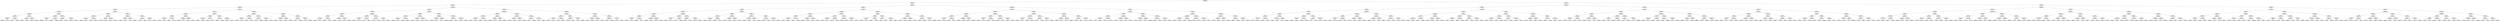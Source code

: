 ## [header material...]
## Command to get the layout: "dot -Teps thisfile > thisfile.eps"
graph "test"
{
node [shape="rectangle", fontsize=10, width=".2", height=".2", margin=0];
graph[fontsize=8];

n000 [label="clustersize = 14060
splitting feature:
((0.527,0.126)-(-0.874,0.683))"] ;
n000 -- n001 ;
n001 [label="clustersize = 6971
splitting feature:
((0.86,0.931)-(-0.132,0.787))"] ;
n001 -- n002 ;
n002 [label="clustersize = 1414
splitting feature:
((-0.634,-0.243)-(0.0329,0.851))"] ;
n002 -- n003 ;
n003 [label="clustersize = 921
splitting feature:
((-0.276,-0.374)-(0.465,-0.236))"] ;
n003 -- n004 ;
n004 [label="clustersize = 468
splitting feature:
((0.0671,-0.344)-(-0.414,0.828))"] ;
n004 -- n005 ;
n005 [label="clustersize = 404
splitting feature:
((-0.122,-0.941)-(-0.0271,-0.127))"] ;
n005 -- n006 ;
n006 [label="clustersize = 169
splitting feature:
((-0.387,-0.0556)-(0.59,0.686))"] ;
n006 -- n007 ;
n007 [label="clustersize = 150
splitting feature:
((0.144,0.324)-(-0.973,-0.831))"] ;
n007 -- n008 ;
n008 [label="clustersize = 53
splitting feature:
((-0.192,0.116)-(0.696,-0.884))"] ;
n008 -- n009 ;
n009 [label="clustersize = 41
pupil avg:
[-0.42111362  0.00142089]"] ;
n008 -- n010 ;
n010 [label="clustersize = 12
pupil avg:
[-0.55172793  0.24052414]"] ;
n007 -- n011 ;
n011 [label="clustersize = 97
splitting feature:
((-0.296,-0.704)-(-0.194,-0.119))"] ;
n011 -- n012 ;
n012 [label="clustersize = 61
pupil avg:
[-0.48536319 -0.18123779]"] ;
n011 -- n013 ;
n013 [label="clustersize = 36
pupil avg:
[-0.40207104 -0.05443021]"] ;
n006 -- n014 ;
n014 [label="clustersize = 19
splitting feature:
((-0.255,-0.36)-(-0.38,-0.991))"] ;
n014 -- n015 ;
n015 [label="clustersize = 11
splitting feature:
((-0.722,0.0863)-(-0.926,-0.13))"] ;
n015 -- n016 ;
n016 [label="clustersize = 7
pupil avg:
[-0.25492697 -0.03594544]"] ;
n015 -- n017 ;
n017 [label="clustersize = 4
pupil avg:
[-0.49647977 -0.08265916]"] ;
n014 -- n018 ;
n018 [label="clustersize = 8
splitting feature:
((-0.26,-0.912)-(0.87,-0.914))"] ;
n018 -- n019 ;
n019 [label="clustersize = 4
pupil avg:
[-0.26886971  0.01723295]"] ;
n018 -- n020 ;
n020 [label="clustersize = 4
pupil avg:
[ 0.52146264  0.32499659]"] ;
n005 -- n021 ;
n021 [label="clustersize = 235
splitting feature:
((0.152,0.773)-(-0.446,-0.245))"] ;
n021 -- n022 ;
n022 [label="clustersize = 36
splitting feature:
((0.885,0.437)-(0.139,0.967))"] ;
n022 -- n023 ;
n023 [label="clustersize = 14
splitting feature:
((0.621,0.497)-(0.653,0.163))"] ;
n023 -- n024 ;
n024 [label="clustersize = 10
pupil avg:
[-0.28083324  0.10691083]"] ;
n023 -- n025 ;
n025 [label="clustersize = 4
pupil avg:
[-0.10041182  0.16101421]"] ;
n022 -- n026 ;
n026 [label="clustersize = 22
splitting feature:
((0.265,-0.727)-(0.277,-0.5))"] ;
n026 -- n027 ;
n027 [label="clustersize = 12
pupil avg:
[-0.02926199  0.18287487]"] ;
n026 -- n028 ;
n028 [label="clustersize = 10
pupil avg:
[ 0.28577772  0.26051179]"] ;
n021 -- n029 ;
n029 [label="clustersize = 199
splitting feature:
((0.365,-0.14)-(-0.312,-0.85))"] ;
n029 -- n030 ;
n030 [label="clustersize = 96
splitting feature:
((-0.508,0.538)-(-0.0679,-0.4))"] ;
n030 -- n031 ;
n031 [label="clustersize = 14
pupil avg:
[-0.06384968 -0.00202436]"] ;
n030 -- n032 ;
n032 [label="clustersize = 82
pupil avg:
[-0.28702451  0.02654946]"] ;
n029 -- n033 ;
n033 [label="clustersize = 103
splitting feature:
((0.0282,-0.177)-(0.319,-0.602))"] ;
n033 -- n034 ;
n034 [label="clustersize = 75
pupil avg:
[-0.36159981 -0.04802473]"] ;
n033 -- n035 ;
n035 [label="clustersize = 28
pupil avg:
[-0.48319216  0.10343348]"] ;
n004 -- n036 ;
n036 [label="clustersize = 64
splitting feature:
((-0.453,0.614)-(0.0751,0.292))"] ;
n036 -- n037 ;
n037 [label="clustersize = 32
splitting feature:
((-0.233,0.317)-(-0.653,-0.136))"] ;
n037 -- n038 ;
n038 [label="clustersize = 16
splitting feature:
((0.616,-0.962)-(0.0961,0.694))"] ;
n038 -- n039 ;
n039 [label="clustersize = 8
splitting feature:
((0.608,-0.144)-(0.801,-0.554))"] ;
n039 -- n040 ;
n040 [label="clustersize = 4
pupil avg:
[ 0.24155613 -0.24253364]"] ;
n039 -- n041 ;
n041 [label="clustersize = 4
pupil avg:
[-0.09614312 -0.08870739]"] ;
n038 -- n042 ;
n042 [label="clustersize = 8
splitting feature:
((-0.971,0.0757)-(0.265,0.751))"] ;
n042 -- n043 ;
n043 [label="clustersize = 4
pupil avg:
[ 0.36110244 -0.23122621]"] ;
n042 -- n044 ;
n044 [label="clustersize = 4
pupil avg:
[ 0.44026458 -0.01002624]"] ;
n037 -- n045 ;
n045 [label="clustersize = 16
splitting feature:
((0.583,-0.401)-(0.316,0.552))"] ;
n045 -- n046 ;
n046 [label="clustersize = 8
splitting feature:
((0.342,0.6)-(0.779,0.591))"] ;
n046 -- n047 ;
n047 [label="clustersize = 4
pupil avg:
[-0.08213251 -0.19776398]"] ;
n046 -- n048 ;
n048 [label="clustersize = 4
pupil avg:
[-0.34649123 -0.12907268]"] ;
n045 -- n049 ;
n049 [label="clustersize = 8
splitting feature:
((-0.928,-0.391)-(0.183,-0.699))"] ;
n049 -- n050 ;
n050 [label="clustersize = 4
pupil avg:
[ 0.20285285 -0.14046547]"] ;
n049 -- n051 ;
n051 [label="clustersize = 4
pupil avg:
[ 0.06949807  0.1230695 ]"] ;
n036 -- n052 ;
n052 [label="clustersize = 32
splitting feature:
((0.363,-0.926)-(0.124,-0.828))"] ;
n052 -- n053 ;
n053 [label="clustersize = 16
splitting feature:
((0.538,-0.562)-(-0.437,0.622))"] ;
n053 -- n054 ;
n054 [label="clustersize = 8
splitting feature:
((0.75,0.52)-(-0.45,-0.293))"] ;
n054 -- n055 ;
n055 [label="clustersize = 4
pupil avg:
[ 0.10712358  0.23382334]"] ;
n054 -- n056 ;
n056 [label="clustersize = 4
pupil avg:
[-0.35819866  0.08563887]"] ;
n053 -- n057 ;
n057 [label="clustersize = 8
splitting feature:
((-0.472,0.281)-(0.0211,-0.585))"] ;
n057 -- n058 ;
n058 [label="clustersize = 4
pupil avg:
[ 0.12356939  0.21729761]"] ;
n057 -- n059 ;
n059 [label="clustersize = 4
pupil avg:
[ 0.27554366 -0.03147554]"] ;
n052 -- n060 ;
n060 [label="clustersize = 16
splitting feature:
((0.242,0.322)-(-0.319,-0.663))"] ;
n060 -- n061 ;
n061 [label="clustersize = 8
splitting feature:
((0.502,0.814)-(0.617,-0.494))"] ;
n061 -- n062 ;
n062 [label="clustersize = 4
pupil avg:
[ 0.11504581 -0.04075914]"] ;
n061 -- n063 ;
n063 [label="clustersize = 4
pupil avg:
[-0.13977658 -0.02104019]"] ;
n060 -- n064 ;
n064 [label="clustersize = 8
splitting feature:
((0.386,-0.12)-(0.302,0.697))"] ;
n064 -- n065 ;
n065 [label="clustersize = 4
pupil avg:
[-0.36083333  0.046875  ]"] ;
n064 -- n066 ;
n066 [label="clustersize = 4
pupil avg:
[-0.60767696 -0.26264633]"] ;
n003 -- n067 ;
n067 [label="clustersize = 453
splitting feature:
((-0.363,0.847)-(-0.402,-0.0837))"] ;
n067 -- n068 ;
n068 [label="clustersize = 121
splitting feature:
((0.0435,-0.651)-(-0.489,-0.813))"] ;
n068 -- n069 ;
n069 [label="clustersize = 79
splitting feature:
((-0.715,0.441)-(-0.793,-0.789))"] ;
n069 -- n070 ;
n070 [label="clustersize = 37
splitting feature:
((0.148,-0.18)-(-0.319,0.668))"] ;
n070 -- n071 ;
n071 [label="clustersize = 29
splitting feature:
((-0.779,0.918)-(-0.953,-0.0156))"] ;
n071 -- n072 ;
n072 [label="clustersize = 9
pupil avg:
[-0.30881138  0.26006361]"] ;
n071 -- n073 ;
n073 [label="clustersize = 20
pupil avg:
[ 0.0781665   0.18532817]"] ;
n070 -- n074 ;
n074 [label="clustersize = 8
splitting feature:
((-0.547,0.714)-(-0.317,0.0811))"] ;
n074 -- n075 ;
n075 [label="clustersize = 4
pupil avg:
[ 0.29736165  0.1016137 ]"] ;
n074 -- n076 ;
n076 [label="clustersize = 4
pupil avg:
[ 0.39934967 -0.17547984]"] ;
n069 -- n077 ;
n077 [label="clustersize = 42
splitting feature:
((0.331,0.587)-(0.388,-0.307))"] ;
n077 -- n078 ;
n078 [label="clustersize = 13
splitting feature:
((-0.788,-0.549)-(0.554,0.0952))"] ;
n078 -- n079 ;
n079 [label="clustersize = 8
pupil avg:
[-0.18121936  0.15809947]"] ;
n078 -- n080 ;
n080 [label="clustersize = 5
pupil avg:
[ 0.0909732  0.2771106]"] ;
n077 -- n081 ;
n081 [label="clustersize = 29
splitting feature:
((-0.687,0.944)-(-0.106,0.284))"] ;
n081 -- n082 ;
n082 [label="clustersize = 4
pupil avg:
[-0.52599469  0.2249779 ]"] ;
n081 -- n083 ;
n083 [label="clustersize = 25
pupil avg:
[-0.22022461  0.20645789]"] ;
n068 -- n084 ;
n084 [label="clustersize = 42
splitting feature:
((0.632,0.841)-(-0.687,0.717))"] ;
n084 -- n085 ;
n085 [label="clustersize = 21
splitting feature:
((0.311,-0.915)-(-0.173,0.976))"] ;
n085 -- n086 ;
n086 [label="clustersize = 9
splitting feature:
((-0.179,0.024)-(0.303,-0.955))"] ;
n086 -- n087 ;
n087 [label="clustersize = 4
pupil avg:
[-0.08656838  0.06027713]"] ;
n086 -- n088 ;
n088 [label="clustersize = 5
pupil avg:
[-0.14178187  0.33658986]"] ;
n085 -- n089 ;
n089 [label="clustersize = 12
splitting feature:
((-0.746,-0.17)-(0.367,0.344))"] ;
n089 -- n090 ;
n090 [label="clustersize = 5
pupil avg:
[-0.04210526  0.11578947]"] ;
n089 -- n091 ;
n091 [label="clustersize = 7
pupil avg:
[ 0.20354227  0.2614533 ]"] ;
n084 -- n092 ;
n092 [label="clustersize = 21
splitting feature:
((-0.0279,0.496)-(0.411,0.254))"] ;
n092 -- n093 ;
n093 [label="clustersize = 11
splitting feature:
((-0.0977,0.948)-(0.493,0.33))"] ;
n093 -- n094 ;
n094 [label="clustersize = 4
pupil avg:
[ 0.40686021 -0.0148875 ]"] ;
n093 -- n095 ;
n095 [label="clustersize = 7
pupil avg:
[ 0.28737885  0.23663252]"] ;
n092 -- n096 ;
n096 [label="clustersize = 10
splitting feature:
((-0.695,0.826)-(0.464,-0.808))"] ;
n096 -- n097 ;
n097 [label="clustersize = 4
pupil avg:
[ 0.32092874  0.26532602]"] ;
n096 -- n098 ;
n098 [label="clustersize = 6
pupil avg:
[ 0.0346307   0.31719013]"] ;
n067 -- n099 ;
n099 [label="clustersize = 332
splitting feature:
((-0.24,0.51)-(-0.591,0.367))"] ;
n099 -- n100 ;
n100 [label="clustersize = 177
splitting feature:
((-0.037,0.859)-(0.915,-0.518))"] ;
n100 -- n101 ;
n101 [label="clustersize = 61
splitting feature:
((0.0598,-0.473)-(-0.7,0.325))"] ;
n101 -- n102 ;
n102 [label="clustersize = 48
splitting feature:
((-0.547,-0.643)-(0.937,0.27))"] ;
n102 -- n103 ;
n103 [label="clustersize = 38
pupil avg:
[-0.23108683  0.22453464]"] ;
n102 -- n104 ;
n104 [label="clustersize = 10
pupil avg:
[-0.47087951  0.20186277]"] ;
n101 -- n105 ;
n105 [label="clustersize = 13
splitting feature:
((-0.731,0.483)-(0.366,-0.0246))"] ;
n105 -- n106 ;
n106 [label="clustersize = 7
pupil avg:
[-0.04950531 -0.0727882 ]"] ;
n105 -- n107 ;
n107 [label="clustersize = 6
pupil avg:
[-0.13828944  0.12951992]"] ;
n100 -- n108 ;
n108 [label="clustersize = 116
splitting feature:
((-0.699,-0.219)-(-0.118,0.463))"] ;
n108 -- n109 ;
n109 [label="clustersize = 69
splitting feature:
((-0.845,-0.641)-(0.128,0.238))"] ;
n109 -- n110 ;
n110 [label="clustersize = 22
pupil avg:
[-0.49562571  0.18114589]"] ;
n109 -- n111 ;
n111 [label="clustersize = 47
pupil avg:
[-0.39853256  0.24644319]"] ;
n108 -- n112 ;
n112 [label="clustersize = 47
splitting feature:
((0.601,-0.77)-(-0.0333,-0.113))"] ;
n112 -- n113 ;
n113 [label="clustersize = 15
pupil avg:
[-0.38808339  0.36877777]"] ;
n112 -- n114 ;
n114 [label="clustersize = 32
pupil avg:
[-0.22169384  0.16599204]"] ;
n099 -- n115 ;
n115 [label="clustersize = 155
splitting feature:
((0.0924,-0.35)-(-0.523,0.304))"] ;
n115 -- n116 ;
n116 [label="clustersize = 107
splitting feature:
((0.318,-0.562)-(0.543,0.706))"] ;
n116 -- n117 ;
n117 [label="clustersize = 71
splitting feature:
((-0.774,0.443)-(0.389,-0.301))"] ;
n117 -- n118 ;
n118 [label="clustersize = 6
pupil avg:
[ 0.06636441  0.26603801]"] ;
n117 -- n119 ;
n119 [label="clustersize = 65
pupil avg:
[-0.36187357  0.19790418]"] ;
n116 -- n120 ;
n120 [label="clustersize = 36
splitting feature:
((0.27,0.205)-(-0.595,0.124))"] ;
n120 -- n121 ;
n121 [label="clustersize = 7
pupil avg:
[ 0.09738344  0.32565791]"] ;
n120 -- n122 ;
n122 [label="clustersize = 29
pupil avg:
[-0.18791244  0.20961092]"] ;
n115 -- n123 ;
n123 [label="clustersize = 48
splitting feature:
((0.698,-0.89)-(-0.662,0.403))"] ;
n123 -- n124 ;
n124 [label="clustersize = 8
splitting feature:
((-0.461,-0.309)-(0.126,0.777))"] ;
n124 -- n125 ;
n125 [label="clustersize = 4
pupil avg:
[ 0.03397755  0.10912922]"] ;
n124 -- n126 ;
n126 [label="clustersize = 4
pupil avg:
[ 0.74223698  0.39663599]"] ;
n123 -- n127 ;
n127 [label="clustersize = 40
splitting feature:
((-0.156,-0.052)-(0.622,0.257))"] ;
n127 -- n128 ;
n128 [label="clustersize = 27
pupil avg:
[-0.10334498  0.06748363]"] ;
n127 -- n129 ;
n129 [label="clustersize = 13
pupil avg:
[-0.04429282  0.28218672]"] ;
n002 -- n130 ;
n130 [label="clustersize = 493
splitting feature:
((-0.121,0.184)-(-0.536,0.343))"] ;
n130 -- n131 ;
n131 [label="clustersize = 295
splitting feature:
((0.167,0.603)-(-0.251,-0.452))"] ;
n131 -- n132 ;
n132 [label="clustersize = 150
splitting feature:
((-0.244,-0.286)-(-0.885,-0.52))"] ;
n132 -- n133 ;
n133 [label="clustersize = 80
splitting feature:
((0.851,-0.387)-(0.0218,-0.522))"] ;
n133 -- n134 ;
n134 [label="clustersize = 18
splitting feature:
((0.157,-0.93)-(0.679,0.16))"] ;
n134 -- n135 ;
n135 [label="clustersize = 9
splitting feature:
((-0.281,0.411)-(-0.0346,-0.472))"] ;
n135 -- n136 ;
n136 [label="clustersize = 5
pupil avg:
[ 0.42757184 -0.1205527 ]"] ;
n135 -- n137 ;
n137 [label="clustersize = 4
pupil avg:
[ 0.00953146  0.37903491]"] ;
n134 -- n138 ;
n138 [label="clustersize = 9
splitting feature:
((-0.00997,-0.891)-(-0.738,0.663))"] ;
n138 -- n139 ;
n139 [label="clustersize = 5
pupil avg:
[ 0.39234357  0.32170581]"] ;
n138 -- n140 ;
n140 [label="clustersize = 4
pupil avg:
[ 0.86444805  0.28042949]"] ;
n133 -- n141 ;
n141 [label="clustersize = 62
splitting feature:
((0.884,-0.31)-(0.406,-0.955))"] ;
n141 -- n142 ;
n142 [label="clustersize = 12
splitting feature:
((0.414,0.612)-(-0.142,-0.347))"] ;
n142 -- n143 ;
n143 [label="clustersize = 8
pupil avg:
[ 0.41895438  0.26382133]"] ;
n142 -- n144 ;
n144 [label="clustersize = 4
pupil avg:
[ 0.07104995  0.18933028]"] ;
n141 -- n145 ;
n145 [label="clustersize = 50
splitting feature:
((0.728,0.537)-(-0.674,0.0598))"] ;
n145 -- n146 ;
n146 [label="clustersize = 37
pupil avg:
[-0.07849604  0.24505885]"] ;
n145 -- n147 ;
n147 [label="clustersize = 13
pupil avg:
[ 0.19532974  0.08569648]"] ;
n132 -- n148 ;
n148 [label="clustersize = 70
splitting feature:
((0.654,0.866)-(-0.381,0.00163))"] ;
n148 -- n149 ;
n149 [label="clustersize = 54
splitting feature:
((0.178,-0.0802)-(0.454,0.316))"] ;
n149 -- n150 ;
n150 [label="clustersize = 41
splitting feature:
((0.366,0.886)-(-0.519,-0.867))"] ;
n150 -- n151 ;
n151 [label="clustersize = 32
pupil avg:
[-0.18829049  0.12187448]"] ;
n150 -- n152 ;
n152 [label="clustersize = 9
pupil avg:
[ 0.15210109  0.16668195]"] ;
n149 -- n153 ;
n153 [label="clustersize = 13
splitting feature:
((0.313,-0.527)-(0.585,0.511))"] ;
n153 -- n154 ;
n154 [label="clustersize = 7
pupil avg:
[-0.57304782  0.31720265]"] ;
n153 -- n155 ;
n155 [label="clustersize = 6
pupil avg:
[-0.08088924  0.1526759 ]"] ;
n148 -- n156 ;
n156 [label="clustersize = 16
splitting feature:
((-0.442,-0.221)-(-0.35,0.792))"] ;
n156 -- n157 ;
n157 [label="clustersize = 8
splitting feature:
((-0.802,-0.151)-(-0.395,0.416))"] ;
n157 -- n158 ;
n158 [label="clustersize = 4
pupil avg:
[ 0.18638882  0.11580694]"] ;
n157 -- n159 ;
n159 [label="clustersize = 4
pupil avg:
[-0.1376503   0.26886488]"] ;
n156 -- n160 ;
n160 [label="clustersize = 8
splitting feature:
((0.682,0.863)-(0.977,0.819))"] ;
n160 -- n161 ;
n161 [label="clustersize = 4
pupil avg:
[ 0.76866237  0.10145889]"] ;
n160 -- n162 ;
n162 [label="clustersize = 4
pupil avg:
[ 0.23929509 -0.0963302 ]"] ;
n131 -- n163 ;
n163 [label="clustersize = 145
splitting feature:
((0.0335,-0.407)-(-0.303,0.37))"] ;
n163 -- n164 ;
n164 [label="clustersize = 96
splitting feature:
((-0.342,0.893)-(-0.796,0.255))"] ;
n164 -- n165 ;
n165 [label="clustersize = 48
splitting feature:
((-0.934,0.292)-(0.984,0.884))"] ;
n165 -- n166 ;
n166 [label="clustersize = 10
splitting feature:
((-0.14,0.886)-(-0.236,-0.815))"] ;
n166 -- n167 ;
n167 [label="clustersize = 5
pupil avg:
[ 0.16533319 -0.10169197]"] ;
n166 -- n168 ;
n168 [label="clustersize = 5
pupil avg:
[-0.24555437 -0.11101345]"] ;
n165 -- n169 ;
n169 [label="clustersize = 38
splitting feature:
((-0.465,0.647)-(-0.902,-0.582))"] ;
n169 -- n170 ;
n170 [label="clustersize = 17
pupil avg:
[-0.49628145  0.16587888]"] ;
n169 -- n171 ;
n171 [label="clustersize = 21
pupil avg:
[-0.28883643  0.2466182 ]"] ;
n164 -- n172 ;
n172 [label="clustersize = 48
splitting feature:
((-0.528,-0.496)-(0.502,0.835))"] ;
n172 -- n173 ;
n173 [label="clustersize = 9
splitting feature:
((0.239,0.49)-(-0.823,-0.206))"] ;
n173 -- n174 ;
n174 [label="clustersize = 5
pupil avg:
[ 0.39413686  0.1255363 ]"] ;
n173 -- n175 ;
n175 [label="clustersize = 4
pupil avg:
[-0.16259369 -0.05084034]"] ;
n172 -- n176 ;
n176 [label="clustersize = 39
splitting feature:
((0.0227,-0.322)-(-0.621,-0.603))"] ;
n176 -- n177 ;
n177 [label="clustersize = 35
pupil avg:
[-0.21426617  0.11321805]"] ;
n176 -- n178 ;
n178 [label="clustersize = 4
pupil avg:
[ 0.15725146  0.15      ]"] ;
n163 -- n179 ;
n179 [label="clustersize = 49
splitting feature:
((0.392,0.844)-(-0.44,0.82))"] ;
n179 -- n180 ;
n180 [label="clustersize = 32
splitting feature:
((-0.991,0.243)-(0.731,-0.215))"] ;
n180 -- n181 ;
n181 [label="clustersize = 18
splitting feature:
((0.724,-0.577)-(0.964,0.275))"] ;
n181 -- n182 ;
n182 [label="clustersize = 9
pupil avg:
[-0.0339473  -0.07969458]"] ;
n181 -- n183 ;
n183 [label="clustersize = 9
pupil avg:
[-0.34828307 -0.11103028]"] ;
n180 -- n184 ;
n184 [label="clustersize = 14
splitting feature:
((-0.133,-0.171)-(0.828,-0.368))"] ;
n184 -- n185 ;
n185 [label="clustersize = 10
pupil avg:
[-0.01555557  0.22128018]"] ;
n184 -- n186 ;
n186 [label="clustersize = 4
pupil avg:
[ 0.19032526  0.35380893]"] ;
n179 -- n187 ;
n187 [label="clustersize = 17
splitting feature:
((-0.905,0.568)-(0.739,-0.727))"] ;
n187 -- n188 ;
n188 [label="clustersize = 8
splitting feature:
((-0.396,0.885)-(-0.581,0.157))"] ;
n188 -- n189 ;
n189 [label="clustersize = 4
pupil avg:
[ 0.08829365 -0.15793651]"] ;
n188 -- n190 ;
n190 [label="clustersize = 4
pupil avg:
[-0.04616349  0.13083671]"] ;
n187 -- n191 ;
n191 [label="clustersize = 9
splitting feature:
((-0.654,-0.334)-(0.119,0.00831))"] ;
n191 -- n192 ;
n192 [label="clustersize = 4
pupil avg:
[ 0.3500384  -0.20814132]"] ;
n191 -- n193 ;
n193 [label="clustersize = 5
pupil avg:
[ 0.39597239 -0.24507336]"] ;
n130 -- n194 ;
n194 [label="clustersize = 198
splitting feature:
((-0.753,0.952)-(-0.896,0.42))"] ;
n194 -- n195 ;
n195 [label="clustersize = 88
splitting feature:
((-0.22,-0.219)-(-0.548,-0.119))"] ;
n195 -- n196 ;
n196 [label="clustersize = 40
splitting feature:
((0.88,-0.957)-(-0.455,-0.379))"] ;
n196 -- n197 ;
n197 [label="clustersize = 23
splitting feature:
((0.325,-0.448)-(-0.125,-0.235))"] ;
n197 -- n198 ;
n198 [label="clustersize = 15
splitting feature:
((-0.957,0.546)-(-0.149,0.797))"] ;
n198 -- n199 ;
n199 [label="clustersize = 10
pupil avg:
[ 0.61062072  0.3425672 ]"] ;
n198 -- n200 ;
n200 [label="clustersize = 5
pupil avg:
[ 0.48376437  0.22294061]"] ;
n197 -- n201 ;
n201 [label="clustersize = 8
splitting feature:
((-0.423,0.532)-(0.445,0.636))"] ;
n201 -- n202 ;
n202 [label="clustersize = 4
pupil avg:
[ 0.82736742  0.24469697]"] ;
n201 -- n203 ;
n203 [label="clustersize = 4
pupil avg:
[ 0.67471681  0.27029786]"] ;
n196 -- n204 ;
n204 [label="clustersize = 17
splitting feature:
((-0.46,-0.678)-(0.872,-0.0919))"] ;
n204 -- n205 ;
n205 [label="clustersize = 9
splitting feature:
((0.43,-0.233)-(0.358,0.556))"] ;
n205 -- n206 ;
n206 [label="clustersize = 5
pupil avg:
[ 0.08020147 -0.1307326 ]"] ;
n205 -- n207 ;
n207 [label="clustersize = 4
pupil avg:
[ 0.61822424  0.18608041]"] ;
n204 -- n208 ;
n208 [label="clustersize = 8
splitting feature:
((0.457,-0.766)-(0.949,0.862))"] ;
n208 -- n209 ;
n209 [label="clustersize = 4
pupil avg:
[ 0.57291667  0.16736111]"] ;
n208 -- n210 ;
n210 [label="clustersize = 4
pupil avg:
[ 0.62994652  0.32504456]"] ;
n195 -- n211 ;
n211 [label="clustersize = 48
splitting feature:
((-0.494,0.676)-(0.387,0.00389))"] ;
n211 -- n212 ;
n212 [label="clustersize = 28
splitting feature:
((-0.176,0.131)-(-0.189,-0.348))"] ;
n212 -- n213 ;
n213 [label="clustersize = 11
splitting feature:
((0.942,0.537)-(-0.0406,-0.787))"] ;
n213 -- n214 ;
n214 [label="clustersize = 5
pupil avg:
[ 0.52992227  0.23247747]"] ;
n213 -- n215 ;
n215 [label="clustersize = 6
pupil avg:
[ 0.21338961 -0.05101709]"] ;
n212 -- n216 ;
n216 [label="clustersize = 17
splitting feature:
((-0.399,-0.325)-(-0.128,-0.579))"] ;
n216 -- n217 ;
n217 [label="clustersize = 13
pupil avg:
[ 0.52624221  0.25846191]"] ;
n216 -- n218 ;
n218 [label="clustersize = 4
pupil avg:
[ 0.32918779  0.29792915]"] ;
n211 -- n219 ;
n219 [label="clustersize = 20
splitting feature:
((-0.556,-0.756)-(-0.0156,0.0151))"] ;
n219 -- n220 ;
n220 [label="clustersize = 9
splitting feature:
((0.596,-0.306)-(0.408,-0.64))"] ;
n220 -- n221 ;
n221 [label="clustersize = 4
pupil avg:
[ 0.585611    0.31802399]"] ;
n220 -- n222 ;
n222 [label="clustersize = 5
pupil avg:
[ 0.26752728  0.33556793]"] ;
n219 -- n223 ;
n223 [label="clustersize = 11
splitting feature:
((-0.335,0.271)-(-0.838,0.983))"] ;
n223 -- n224 ;
n224 [label="clustersize = 6
pupil avg:
[ 0.21249278  0.12477103]"] ;
n223 -- n225 ;
n225 [label="clustersize = 5
pupil avg:
[-0.02194607  0.35070768]"] ;
n194 -- n226 ;
n226 [label="clustersize = 110
splitting feature:
((-0.539,0.903)-(0.455,-0.628))"] ;
n226 -- n227 ;
n227 [label="clustersize = 47
splitting feature:
((-0.207,0.461)-(0.457,-0.000168))"] ;
n227 -- n228 ;
n228 [label="clustersize = 22
splitting feature:
((0.288,0.427)-(-0.333,-0.469))"] ;
n228 -- n229 ;
n229 [label="clustersize = 12
splitting feature:
((-0.136,0.158)-(0.842,0.695))"] ;
n229 -- n230 ;
n230 [label="clustersize = 8
pupil avg:
[ 0.36799162  0.05276534]"] ;
n229 -- n231 ;
n231 [label="clustersize = 4
pupil avg:
[ 0.06531417  0.1953877 ]"] ;
n228 -- n232 ;
n232 [label="clustersize = 10
splitting feature:
((0.0304,-0.739)-(-0.357,-0.00778))"] ;
n232 -- n233 ;
n233 [label="clustersize = 4
pupil avg:
[ 0.25200801 -0.22314042]"] ;
n232 -- n234 ;
n234 [label="clustersize = 6
pupil avg:
[-0.20358464 -0.15717724]"] ;
n227 -- n235 ;
n235 [label="clustersize = 25
splitting feature:
((0.155,-0.71)-(0.887,0.9))"] ;
n235 -- n236 ;
n236 [label="clustersize = 15
splitting feature:
((0.158,0.318)-(0.899,-0.607))"] ;
n236 -- n237 ;
n237 [label="clustersize = 11
pupil avg:
[ 0.49605532  0.27965609]"] ;
n236 -- n238 ;
n238 [label="clustersize = 4
pupil avg:
[ 0.73345588  0.15992647]"] ;
n235 -- n239 ;
n239 [label="clustersize = 10
splitting feature:
((-0.434,0.209)-(0.102,-0.701))"] ;
n239 -- n240 ;
n240 [label="clustersize = 6
pupil avg:
[ 0.34900641  0.30594676]"] ;
n239 -- n241 ;
n241 [label="clustersize = 4
pupil avg:
[ 0.07837593  0.19840106]"] ;
n226 -- n242 ;
n242 [label="clustersize = 63
splitting feature:
((-0.46,0.269)-(0.0117,-0.208))"] ;
n242 -- n243 ;
n243 [label="clustersize = 27
splitting feature:
((-0.652,-0.881)-(-0.391,0.868))"] ;
n243 -- n244 ;
n244 [label="clustersize = 9
splitting feature:
((0.0614,-0.861)-(0.143,0.422))"] ;
n244 -- n245 ;
n245 [label="clustersize = 4
pupil avg:
[-0.21221805  0.24420426]"] ;
n244 -- n246 ;
n246 [label="clustersize = 5
pupil avg:
[ 0.14949198  0.31896422]"] ;
n243 -- n247 ;
n247 [label="clustersize = 18
splitting feature:
((-0.218,0.499)-(-0.388,-0.719))"] ;
n247 -- n248 ;
n248 [label="clustersize = 8
pupil avg:
[ 0.44952987  0.19901051]"] ;
n247 -- n249 ;
n249 [label="clustersize = 10
pupil avg:
[ 0.11353521  0.21500287]"] ;
n242 -- n250 ;
n250 [label="clustersize = 36
splitting feature:
((0.104,-0.424)-(0.401,-0.0525))"] ;
n250 -- n251 ;
n251 [label="clustersize = 25
splitting feature:
((0.0433,-0.903)-(0.0595,0.849))"] ;
n251 -- n252 ;
n252 [label="clustersize = 17
pupil avg:
[-0.18338861  0.03136965]"] ;
n251 -- n253 ;
n253 [label="clustersize = 8
pupil avg:
[-0.44232592  0.08073027]"] ;
n250 -- n254 ;
n254 [label="clustersize = 11
splitting feature:
((-0.247,0.106)-(0.753,-0.471))"] ;
n254 -- n255 ;
n255 [label="clustersize = 4
pupil avg:
[ 0.05734127 -0.04047619]"] ;
n254 -- n256 ;
n256 [label="clustersize = 7
pupil avg:
[ 0.07101629  0.28269322]"] ;
n001 -- n257 ;
n257 [label="clustersize = 5557
splitting feature:
((-0.185,0.952)-(-0.644,-0.0872))"] ;
n257 -- n258 ;
n258 [label="clustersize = 2174
splitting feature:
((0.002,-0.633)-(0.247,0.777))"] ;
n258 -- n259 ;
n259 [label="clustersize = 1072
splitting feature:
((-0.347,-0.483)-(-0.409,0.884))"] ;
n259 -- n260 ;
n260 [label="clustersize = 638
splitting feature:
((0.21,-0.319)-(0.0278,0.575))"] ;
n260 -- n261 ;
n261 [label="clustersize = 299
splitting feature:
((0.411,0.0897)-(-0.635,-0.223))"] ;
n261 -- n262 ;
n262 [label="clustersize = 209
splitting feature:
((-0.0783,0.661)-(0.564,-0.574))"] ;
n262 -- n263 ;
n263 [label="clustersize = 116
splitting feature:
((-0.759,0.0148)-(-0.931,0.922))"] ;
n263 -- n264 ;
n264 [label="clustersize = 63
pupil avg:
[ 0.04632373  0.08725713]"] ;
n263 -- n265 ;
n265 [label="clustersize = 53
pupil avg:
[-0.18885227  0.13246681]"] ;
n262 -- n266 ;
n266 [label="clustersize = 93
splitting feature:
((-0.383,-0.766)-(-0.933,-0.348))"] ;
n266 -- n267 ;
n267 [label="clustersize = 79
pupil avg:
[-0.35128617  0.22668694]"] ;
n266 -- n268 ;
n268 [label="clustersize = 14
pupil avg:
[-0.13672282  0.14869941]"] ;
n261 -- n269 ;
n269 [label="clustersize = 90
splitting feature:
((-0.524,0.294)-(0.0266,-0.212))"] ;
n269 -- n270 ;
n270 [label="clustersize = 37
splitting feature:
((0.638,-0.518)-(0.779,0.19))"] ;
n270 -- n271 ;
n271 [label="clustersize = 25
pupil avg:
[ 0.24047984 -0.02406222]"] ;
n270 -- n272 ;
n272 [label="clustersize = 12
pupil avg:
[ 0.20465515 -0.20547104]"] ;
n269 -- n273 ;
n273 [label="clustersize = 53
splitting feature:
((-0.506,-0.858)-(-0.697,-0.587))"] ;
n273 -- n274 ;
n274 [label="clustersize = 27
pupil avg:
[-0.22336155  0.0608485 ]"] ;
n273 -- n275 ;
n275 [label="clustersize = 26
pupil avg:
[ 0.11819287 -0.08680431]"] ;
n260 -- n276 ;
n276 [label="clustersize = 339
splitting feature:
((0.462,-0.188)-(-0.0347,0.984))"] ;
n276 -- n277 ;
n277 [label="clustersize = 123
splitting feature:
((-0.0406,-0.746)-(0.586,-0.191))"] ;
n277 -- n278 ;
n278 [label="clustersize = 88
splitting feature:
((-0.377,0.911)-(-0.292,-0.213))"] ;
n278 -- n279 ;
n279 [label="clustersize = 10
pupil avg:
[ 0.27025064 -0.02061986]"] ;
n278 -- n280 ;
n280 [label="clustersize = 78
pupil avg:
[-0.0476165  -0.00991561]"] ;
n277 -- n281 ;
n281 [label="clustersize = 35
splitting feature:
((-0.445,0.881)-(-0.214,-0.78))"] ;
n281 -- n282 ;
n282 [label="clustersize = 11
pupil avg:
[ 0.26190683  0.10240927]"] ;
n281 -- n283 ;
n283 [label="clustersize = 24
pupil avg:
[-0.02174302  0.18657739]"] ;
n276 -- n284 ;
n284 [label="clustersize = 216
splitting feature:
((-0.196,0.512)-(-0.223,-0.69))"] ;
n284 -- n285 ;
n285 [label="clustersize = 156
splitting feature:
((-0.413,-0.685)-(0.391,-0.531))"] ;
n285 -- n286 ;
n286 [label="clustersize = 102
pupil avg:
[ 0.14267016 -0.04494505]"] ;
n285 -- n287 ;
n287 [label="clustersize = 54
pupil avg:
[ 0.31907937  0.02927728]"] ;
n284 -- n288 ;
n288 [label="clustersize = 60
splitting feature:
((0.981,0.304)-(-0.784,-0.568))"] ;
n288 -- n289 ;
n289 [label="clustersize = 16
pupil avg:
[-0.19059497 -0.04435712]"] ;
n288 -- n290 ;
n290 [label="clustersize = 44
pupil avg:
[ 0.11677366 -0.02477587]"] ;
n259 -- n291 ;
n291 [label="clustersize = 434
splitting feature:
((-0.224,0.884)-(0.305,0.113))"] ;
n291 -- n292 ;
n292 [label="clustersize = 293
splitting feature:
((-0.0148,-0.803)-(0.831,-0.956))"] ;
n292 -- n293 ;
n293 [label="clustersize = 225
splitting feature:
((-0.964,-0.716)-(-0.11,0.0269))"] ;
n293 -- n294 ;
n294 [label="clustersize = 35
splitting feature:
((-0.467,-0.152)-(0.0882,0.733))"] ;
n294 -- n295 ;
n295 [label="clustersize = 11
pupil avg:
[-0.03400657 -0.26023354]"] ;
n294 -- n296 ;
n296 [label="clustersize = 24
pupil avg:
[ 0.55954416  0.00762797]"] ;
n293 -- n297 ;
n297 [label="clustersize = 190
splitting feature:
((-0.513,0.96)-(0.421,0.331))"] ;
n297 -- n298 ;
n298 [label="clustersize = 96
pupil avg:
[ 0.27778897 -0.10863457]"] ;
n297 -- n299 ;
n299 [label="clustersize = 94
pupil avg:
[ 0.12118412 -0.00677393]"] ;
n292 -- n300 ;
n300 [label="clustersize = 68
splitting feature:
((0.153,0.602)-(-0.439,0.0351))"] ;
n300 -- n301 ;
n301 [label="clustersize = 20
splitting feature:
((0.791,-0.373)-(-0.395,-0.456))"] ;
n301 -- n302 ;
n302 [label="clustersize = 9
pupil avg:
[ 0.16138102  0.02683123]"] ;
n301 -- n303 ;
n303 [label="clustersize = 11
pupil avg:
[ 0.53676126  0.01366468]"] ;
n300 -- n304 ;
n304 [label="clustersize = 48
splitting feature:
((-0.21,0.802)-(-0.252,0.439))"] ;
n304 -- n305 ;
n305 [label="clustersize = 32
pupil avg:
[ 0.73564692 -0.27098531]"] ;
n304 -- n306 ;
n306 [label="clustersize = 16
pupil avg:
[ 0.37609364 -0.07288946]"] ;
n291 -- n307 ;
n307 [label="clustersize = 141
splitting feature:
((-0.506,0.706)-(0.0304,-0.347))"] ;
n307 -- n308 ;
n308 [label="clustersize = 40
splitting feature:
((-0.0963,0.17)-(-0.877,-0.704))"] ;
n308 -- n309 ;
n309 [label="clustersize = 32
splitting feature:
((-0.527,0.773)-(0.122,0.682))"] ;
n309 -- n310 ;
n310 [label="clustersize = 10
pupil avg:
[ 0.32844974  0.01670361]"] ;
n309 -- n311 ;
n311 [label="clustersize = 22
pupil avg:
[ 0.05920156  0.03241355]"] ;
n308 -- n312 ;
n312 [label="clustersize = 8
splitting feature:
((0.0362,0.444)-(-0.252,0.583))"] ;
n312 -- n313 ;
n313 [label="clustersize = 4
pupil avg:
[ 0.27988136  0.11012722]"] ;
n312 -- n314 ;
n314 [label="clustersize = 4
pupil avg:
[ 0.72916449  0.03516669]"] ;
n307 -- n315 ;
n315 [label="clustersize = 101
splitting feature:
((-0.468,0.636)-(-0.111,-0.73))"] ;
n315 -- n316 ;
n316 [label="clustersize = 34
splitting feature:
((-0.811,-0.985)-(0.232,-0.564))"] ;
n316 -- n317 ;
n317 [label="clustersize = 4
pupil avg:
[ 0.54892005  0.04282184]"] ;
n316 -- n318 ;
n318 [label="clustersize = 30
pupil avg:
[ 0.18109103  0.15422209]"] ;
n315 -- n319 ;
n319 [label="clustersize = 67
splitting feature:
((0.363,0.827)-(-0.923,-0.118))"] ;
n319 -- n320 ;
n320 [label="clustersize = 25
pupil avg:
[ 0.04046141  0.14702938]"] ;
n319 -- n321 ;
n321 [label="clustersize = 42
pupil avg:
[-0.18276959  0.11724353]"] ;
n258 -- n322 ;
n322 [label="clustersize = 1102
splitting feature:
((-0.0764,0.145)-(0.157,0.616))"] ;
n322 -- n323 ;
n323 [label="clustersize = 433
splitting feature:
((-0.0131,-0.0326)-(-0.00926,0.47))"] ;
n323 -- n324 ;
n324 [label="clustersize = 214
splitting feature:
((-0.385,-0.477)-(-0.19,0.977))"] ;
n324 -- n325 ;
n325 [label="clustersize = 68
splitting feature:
((0.247,-0.289)-(0.119,0.177))"] ;
n325 -- n326 ;
n326 [label="clustersize = 29
splitting feature:
((0.199,-0.547)-(-0.133,-0.199))"] ;
n326 -- n327 ;
n327 [label="clustersize = 14
pupil avg:
[-0.28925171  0.2092174 ]"] ;
n326 -- n328 ;
n328 [label="clustersize = 15
pupil avg:
[-0.18000396  0.00666757]"] ;
n325 -- n329 ;
n329 [label="clustersize = 39
splitting feature:
((-0.0711,0.131)-(-0.117,-0.189))"] ;
n329 -- n330 ;
n330 [label="clustersize = 27
pupil avg:
[ 0.07391213  0.00174019]"] ;
n329 -- n331 ;
n331 [label="clustersize = 12
pupil avg:
[-0.12169157 -0.06825639]"] ;
n324 -- n332 ;
n332 [label="clustersize = 146
splitting feature:
((0.119,-0.0692)-(-0.00329,0.905))"] ;
n332 -- n333 ;
n333 [label="clustersize = 95
splitting feature:
((0.307,0.684)-(0.0564,-0.0122))"] ;
n333 -- n334 ;
n334 [label="clustersize = 12
pupil avg:
[ 0.37086795  0.29366276]"] ;
n333 -- n335 ;
n335 [label="clustersize = 83
pupil avg:
[ 0.09086167  0.07597184]"] ;
n332 -- n336 ;
n336 [label="clustersize = 51
splitting feature:
((-0.678,-0.977)-(-0.293,-0.312))"] ;
n336 -- n337 ;
n337 [label="clustersize = 11
pupil avg:
[ 0.61812824 -0.04260623]"] ;
n336 -- n338 ;
n338 [label="clustersize = 40
pupil avg:
[ 0.24250675 -0.02421242]"] ;
n323 -- n339 ;
n339 [label="clustersize = 219
splitting feature:
((-0.271,-0.544)-(-0.486,-0.273))"] ;
n339 -- n340 ;
n340 [label="clustersize = 110
splitting feature:
((-0.326,-0.416)-(0.5,0.449))"] ;
n340 -- n341 ;
n341 [label="clustersize = 52
splitting feature:
((-0.443,0.502)-(0.588,0.755))"] ;
n341 -- n342 ;
n342 [label="clustersize = 38
pupil avg:
[ 0.2100178  -0.01272645]"] ;
n341 -- n343 ;
n343 [label="clustersize = 14
pupil avg:
[-0.0326279   0.12247311]"] ;
n340 -- n344 ;
n344 [label="clustersize = 58
splitting feature:
((-0.887,0.319)-(0.748,0.906))"] ;
n344 -- n345 ;
n345 [label="clustersize = 20
pupil avg:
[ 0.14991826  0.13299462]"] ;
n344 -- n346 ;
n346 [label="clustersize = 38
pupil avg:
[ 0.37719441  0.21767683]"] ;
n339 -- n347 ;
n347 [label="clustersize = 109
splitting feature:
((0.909,-0.858)-(0.428,-0.476))"] ;
n347 -- n348 ;
n348 [label="clustersize = 31
splitting feature:
((0.689,-0.374)-(-0.835,-0.339))"] ;
n348 -- n349 ;
n349 [label="clustersize = 11
pupil avg:
[ 0.32408738  0.03308556]"] ;
n348 -- n350 ;
n350 [label="clustersize = 20
pupil avg:
[ 0.54404683 -0.14657298]"] ;
n347 -- n351 ;
n351 [label="clustersize = 78
splitting feature:
((0.316,0.338)-(0.0762,0.991))"] ;
n351 -- n352 ;
n352 [label="clustersize = 38
pupil avg:
[ 0.24098352  0.13141402]"] ;
n351 -- n353 ;
n353 [label="clustersize = 40
pupil avg:
[ 0.4174766   0.01206272]"] ;
n322 -- n354 ;
n354 [label="clustersize = 669
splitting feature:
((-0.972,-0.0686)-(0.162,0.106))"] ;
n354 -- n355 ;
n355 [label="clustersize = 81
splitting feature:
((-0.15,-0.199)-(0.46,0.0151))"] ;
n355 -- n356 ;
n356 [label="clustersize = 55
splitting feature:
((-0.217,0.633)-(-0.232,-0.5))"] ;
n356 -- n357 ;
n357 [label="clustersize = 26
splitting feature:
((-0.206,0.777)-(-0.142,-0.419))"] ;
n357 -- n358 ;
n358 [label="clustersize = 20
pupil avg:
[ 0.47581761 -0.03126047]"] ;
n357 -- n359 ;
n359 [label="clustersize = 6
pupil avg:
[ 0.13844497 -0.07673922]"] ;
n356 -- n360 ;
n360 [label="clustersize = 29
splitting feature:
((-0.138,-0.408)-(-0.662,0.12))"] ;
n360 -- n361 ;
n361 [label="clustersize = 23
pupil avg:
[-0.26292919 -0.14364186]"] ;
n360 -- n362 ;
n362 [label="clustersize = 6
pupil avg:
[ 0.10213589 -0.02729241]"] ;
n355 -- n363 ;
n363 [label="clustersize = 26
splitting feature:
((-0.3,-0.791)-(0.57,-0.86))"] ;
n363 -- n364 ;
n364 [label="clustersize = 10
splitting feature:
((-0.0847,-0.517)-(-0.709,-0.9))"] ;
n364 -- n365 ;
n365 [label="clustersize = 5
pupil avg:
[-0.08526616 -0.01354476]"] ;
n364 -- n366 ;
n366 [label="clustersize = 5
pupil avg:
[ 0.39670847  0.1588427 ]"] ;
n363 -- n367 ;
n367 [label="clustersize = 16
splitting feature:
((-0.0237,0.52)-(0.435,0.789))"] ;
n367 -- n368 ;
n368 [label="clustersize = 6
pupil avg:
[ 0.44820839  0.10023805]"] ;
n367 -- n369 ;
n369 [label="clustersize = 10
pupil avg:
[ 0.6962963   0.39259259]"] ;
n354 -- n370 ;
n370 [label="clustersize = 588
splitting feature:
((0.298,-0.466)-(0.163,0.555))"] ;
n370 -- n371 ;
n371 [label="clustersize = 67
splitting feature:
((-0.655,-0.874)-(0.637,-0.0792))"] ;
n371 -- n372 ;
n372 [label="clustersize = 16
splitting feature:
((0.338,0.726)-(-0.136,0.493))"] ;
n372 -- n373 ;
n373 [label="clustersize = 9
pupil avg:
[ 0.53663462  0.19485087]"] ;
n372 -- n374 ;
n374 [label="clustersize = 7
pupil avg:
[ 0.09511831  0.23148759]"] ;
n371 -- n375 ;
n375 [label="clustersize = 51
splitting feature:
((0.312,-0.775)-(0.978,-0.238))"] ;
n375 -- n376 ;
n376 [label="clustersize = 46
pupil avg:
[ 0.05808808  0.3057724 ]"] ;
n375 -- n377 ;
n377 [label="clustersize = 5
pupil avg:
[ 0.37102854  0.31354904]"] ;
n370 -- n378 ;
n378 [label="clustersize = 521
splitting feature:
((-0.336,-0.475)-(0.0782,0.193))"] ;
n378 -- n379 ;
n379 [label="clustersize = 84
splitting feature:
((-0.788,0.498)-(0.232,-0.375))"] ;
n379 -- n380 ;
n380 [label="clustersize = 30
pupil avg:
[ 0.4560025  -0.03158937]"] ;
n379 -- n381 ;
n381 [label="clustersize = 54
pupil avg:
[ 0.43867068  0.15144367]"] ;
n378 -- n382 ;
n382 [label="clustersize = 437
splitting feature:
((0.0481,0.244)-(0.103,0.634))"] ;
n382 -- n383 ;
n383 [label="clustersize = 146
pupil avg:
[ 0.32357443  0.19345266]"] ;
n382 -- n384 ;
n384 [label="clustersize = 291
pupil avg:
[ 0.55166916  0.22190538]"] ;
n257 -- n385 ;
n385 [label="clustersize = 3383
splitting feature:
((-0.0951,-0.653)-(-0.18,0.503))"] ;
n385 -- n386 ;
n386 [label="clustersize = 1908
splitting feature:
((0.852,-0.729)-(-0.0262,0.903))"] ;
n386 -- n387 ;
n387 [label="clustersize = 956
splitting feature:
((-0.146,-0.487)-(-0.551,0.842))"] ;
n387 -- n388 ;
n388 [label="clustersize = 888
splitting feature:
((0.6,-0.296)-(-0.346,0.217))"] ;
n388 -- n389 ;
n389 [label="clustersize = 459
splitting feature:
((-0.952,-0.846)-(0.631,0.0422))"] ;
n389 -- n390 ;
n390 [label="clustersize = 108
splitting feature:
((0.322,-0.532)-(-0.201,-0.754))"] ;
n390 -- n391 ;
n391 [label="clustersize = 45
pupil avg:
[-0.4636109   0.17315451]"] ;
n390 -- n392 ;
n392 [label="clustersize = 63
pupil avg:
[-0.38622767 -0.04730759]"] ;
n389 -- n393 ;
n393 [label="clustersize = 351
splitting feature:
((0.24,0.832)-(-0.822,-0.522))"] ;
n393 -- n394 ;
n394 [label="clustersize = 116
pupil avg:
[-0.09067155  0.22931024]"] ;
n393 -- n395 ;
n395 [label="clustersize = 235
pupil avg:
[-0.24368827  0.16747727]"] ;
n388 -- n396 ;
n396 [label="clustersize = 429
splitting feature:
((0.635,0.281)-(-0.963,-0.883))"] ;
n396 -- n397 ;
n397 [label="clustersize = 187
splitting feature:
((-0.165,0.506)-(0.668,-0.739))"] ;
n397 -- n398 ;
n398 [label="clustersize = 111
pupil avg:
[-0.27229281  0.05526152]"] ;
n397 -- n399 ;
n399 [label="clustersize = 76
pupil avg:
[-0.15905914  0.22700787]"] ;
n396 -- n400 ;
n400 [label="clustersize = 242
splitting feature:
((0.127,0.226)-(0.791,-0.401))"] ;
n400 -- n401 ;
n401 [label="clustersize = 161
pupil avg:
[-0.34563586 -0.05162631]"] ;
n400 -- n402 ;
n402 [label="clustersize = 81
pupil avg:
[-0.38543912 -0.18007436]"] ;
n387 -- n403 ;
n403 [label="clustersize = 68
splitting feature:
((-0.769,-0.527)-(-0.745,-0.563))"] ;
n403 -- n404 ;
n404 [label="clustersize = 21
splitting feature:
((-0.11,-0.295)-(-0.401,0.975))"] ;
n404 -- n405 ;
n405 [label="clustersize = 12
splitting feature:
((-0.679,-0.593)-(0.402,-0.457))"] ;
n405 -- n406 ;
n406 [label="clustersize = 4
pupil avg:
[ 0.13636364 -0.16042781]"] ;
n405 -- n407 ;
n407 [label="clustersize = 8
pupil avg:
[ 0.20625656  0.27768753]"] ;
n404 -- n408 ;
n408 [label="clustersize = 9
splitting feature:
((-0.401,0.19)-(0.036,-0.684))"] ;
n408 -- n409 ;
n409 [label="clustersize = 4
pupil avg:
[ 0.40487305  0.03307593]"] ;
n408 -- n410 ;
n410 [label="clustersize = 5
pupil avg:
[ 0.6817316   0.26649351]"] ;
n403 -- n411 ;
n411 [label="clustersize = 47
splitting feature:
((0.55,-0.113)-(0.222,0.662))"] ;
n411 -- n412 ;
n412 [label="clustersize = 23
splitting feature:
((0.678,-0.568)-(-0.861,-0.992))"] ;
n412 -- n413 ;
n413 [label="clustersize = 19
pupil avg:
[-0.05775606  0.22115808]"] ;
n412 -- n414 ;
n414 [label="clustersize = 4
pupil avg:
[-0.40713742 -0.1154285 ]"] ;
n411 -- n415 ;
n415 [label="clustersize = 24
splitting feature:
((-0.912,-0.53)-(0.363,-0.82))"] ;
n415 -- n416 ;
n416 [label="clustersize = 4
pupil avg:
[-0.03508128 -0.06409127]"] ;
n415 -- n417 ;
n417 [label="clustersize = 20
pupil avg:
[ 0.20578119  0.25150824]"] ;
n386 -- n418 ;
n418 [label="clustersize = 952
splitting feature:
((-0.704,0.755)-(-0.852,-0.159))"] ;
n418 -- n419 ;
n419 [label="clustersize = 317
splitting feature:
((-0.942,-0.401)-(-0.199,0.322))"] ;
n419 -- n420 ;
n420 [label="clustersize = 40
splitting feature:
((-0.252,-0.344)-(-0.586,0.995))"] ;
n420 -- n421 ;
n421 [label="clustersize = 8
splitting feature:
((-0.552,-0.936)-(0.751,-0.26))"] ;
n421 -- n422 ;
n422 [label="clustersize = 4
pupil avg:
[-0.07670806 -0.02180799]"] ;
n421 -- n423 ;
n423 [label="clustersize = 4
pupil avg:
[ 0.45557333  0.22711846]"] ;
n420 -- n424 ;
n424 [label="clustersize = 32
splitting feature:
((-0.498,-0.119)-(0.194,-0.634))"] ;
n424 -- n425 ;
n425 [label="clustersize = 18
pupil avg:
[ 0.54241831  0.21688724]"] ;
n424 -- n426 ;
n426 [label="clustersize = 14
pupil avg:
[ 0.36901511  0.19972219]"] ;
n419 -- n427 ;
n427 [label="clustersize = 277
splitting feature:
((0.121,0.891)-(-0.0588,-0.0964))"] ;
n427 -- n428 ;
n428 [label="clustersize = 69
splitting feature:
((0.808,0.589)-(-0.436,-0.948))"] ;
n428 -- n429 ;
n429 [label="clustersize = 27
pupil avg:
[ 0.37191861  0.17714941]"] ;
n428 -- n430 ;
n430 [label="clustersize = 42
pupil avg:
[ 0.18107137  0.15624274]"] ;
n427 -- n431 ;
n431 [label="clustersize = 208
splitting feature:
((-0.745,0.535)-(-0.473,-0.941))"] ;
n431 -- n432 ;
n432 [label="clustersize = 114
pupil avg:
[ 0.10745566  0.13403967]"] ;
n431 -- n433 ;
n433 [label="clustersize = 94
pupil avg:
[-0.07003285  0.12405885]"] ;
n418 -- n434 ;
n434 [label="clustersize = 635
splitting feature:
((0.161,-0.104)-(-0.0998,-0.504))"] ;
n434 -- n435 ;
n435 [label="clustersize = 331
splitting feature:
((0.726,0.28)-(-0.89,0.182))"] ;
n435 -- n436 ;
n436 [label="clustersize = 144
splitting feature:
((0.0756,0.875)-(-0.171,0.559))"] ;
n436 -- n437 ;
n437 [label="clustersize = 86
pupil avg:
[ 0.09284054  0.18159824]"] ;
n436 -- n438 ;
n438 [label="clustersize = 58
pupil avg:
[-0.08725831  0.11327574]"] ;
n435 -- n439 ;
n439 [label="clustersize = 187
splitting feature:
((-0.0262,-0.357)-(0.287,-0.0731))"] ;
n439 -- n440 ;
n440 [label="clustersize = 103
pupil avg:
[-0.1179973   0.03948041]"] ;
n439 -- n441 ;
n441 [label="clustersize = 84
pupil avg:
[-0.00192622  0.07324955]"] ;
n434 -- n442 ;
n442 [label="clustersize = 304
splitting feature:
((0.124,0.155)-(-0.0838,-0.585))"] ;
n442 -- n443 ;
n443 [label="clustersize = 60
splitting feature:
((-0.136,0.649)-(0.282,-0.8))"] ;
n443 -- n444 ;
n444 [label="clustersize = 31
pupil avg:
[ 0.09757308  0.00766095]"] ;
n443 -- n445 ;
n445 [label="clustersize = 29
pupil avg:
[-0.0783806   0.11204163]"] ;
n442 -- n446 ;
n446 [label="clustersize = 244
splitting feature:
((0.0195,-0.924)-(-0.0572,0.82))"] ;
n446 -- n447 ;
n447 [label="clustersize = 171
pupil avg:
[-0.27642476 -0.03013146]"] ;
n446 -- n448 ;
n448 [label="clustersize = 73
pupil avg:
[-0.099476   -0.07267779]"] ;
n385 -- n449 ;
n449 [label="clustersize = 1475
splitting feature:
((-0.292,0.981)-(-0.517,-0.782))"] ;
n449 -- n450 ;
n450 [label="clustersize = 579
splitting feature:
((0.273,0.0696)-(-0.382,0.752))"] ;
n450 -- n451 ;
n451 [label="clustersize = 350
splitting feature:
((0.647,-0.824)-(-0.827,-0.412))"] ;
n451 -- n452 ;
n452 [label="clustersize = 101
splitting feature:
((-0.683,0.516)-(-0.038,0.307))"] ;
n452 -- n453 ;
n453 [label="clustersize = 29
splitting feature:
((0.508,0.707)-(-0.328,-0.0413))"] ;
n453 -- n454 ;
n454 [label="clustersize = 15
pupil avg:
[ 0.5371798   0.21571001]"] ;
n453 -- n455 ;
n455 [label="clustersize = 14
pupil avg:
[ 0.2665206  0.091705 ]"] ;
n452 -- n456 ;
n456 [label="clustersize = 72
splitting feature:
((0.786,0.685)-(-0.863,-0.908))"] ;
n456 -- n457 ;
n457 [label="clustersize = 55
pupil avg:
[ 0.21182475  0.16914367]"] ;
n456 -- n458 ;
n458 [label="clustersize = 17
pupil avg:
[ -2.19358358e-05   7.26488358e-02]"] ;
n451 -- n459 ;
n459 [label="clustersize = 249
splitting feature:
((-0.0329,-0.852)-(-0.582,0.905))"] ;
n459 -- n460 ;
n460 [label="clustersize = 82
splitting feature:
((0.384,0.234)-(-0.446,-0.0972))"] ;
n460 -- n461 ;
n461 [label="clustersize = 44
pupil avg:
[-0.00229961  0.09373657]"] ;
n460 -- n462 ;
n462 [label="clustersize = 38
pupil avg:
[-0.04963534 -0.06212521]"] ;
n459 -- n463 ;
n463 [label="clustersize = 167
splitting feature:
((-0.422,-0.465)-(0.707,0.785))"] ;
n463 -- n464 ;
n464 [label="clustersize = 125
pupil avg:
[ 0.0975254   0.04282718]"] ;
n463 -- n465 ;
n465 [label="clustersize = 42
pupil avg:
[ 0.23201273  0.13511581]"] ;
n450 -- n466 ;
n466 [label="clustersize = 229
splitting feature:
((0.685,0.883)-(-0.838,-0.104))"] ;
n466 -- n467 ;
n467 [label="clustersize = 73
splitting feature:
((-0.715,-0.425)-(0.649,0.677))"] ;
n467 -- n468 ;
n468 [label="clustersize = 15
splitting feature:
((-0.072,0.885)-(0.166,-0.46))"] ;
n468 -- n469 ;
n469 [label="clustersize = 8
pupil avg:
[ 0.40877076  0.06780674]"] ;
n468 -- n470 ;
n470 [label="clustersize = 7
pupil avg:
[ 0.13079329  0.13839796]"] ;
n467 -- n471 ;
n471 [label="clustersize = 58
splitting feature:
((-0.397,0.417)-(-0.0931,0.159))"] ;
n471 -- n472 ;
n472 [label="clustersize = 25
pupil avg:
[ 0.52665834  0.12188815]"] ;
n471 -- n473 ;
n473 [label="clustersize = 33
pupil avg:
[ 0.38556149  0.18162608]"] ;
n466 -- n474 ;
n474 [label="clustersize = 156
splitting feature:
((-0.117,0.163)-(-0.0863,0.609))"] ;
n474 -- n475 ;
n475 [label="clustersize = 74
splitting feature:
((-0.0759,0.624)-(-0.149,-0.0504))"] ;
n475 -- n476 ;
n476 [label="clustersize = 23
pupil avg:
[ 0.28355568  0.03643705]"] ;
n475 -- n477 ;
n477 [label="clustersize = 51
pupil avg:
[ 0.07541557 -0.04321481]"] ;
n474 -- n478 ;
n478 [label="clustersize = 82
splitting feature:
((-0.912,0.122)-(0.134,0.446))"] ;
n478 -- n479 ;
n479 [label="clustersize = 16
pupil avg:
[ 0.4979761  -0.24435882]"] ;
n478 -- n480 ;
n480 [label="clustersize = 66
pupil avg:
[ 0.35566804 -0.01530016]"] ;
n449 -- n481 ;
n481 [label="clustersize = 896
splitting feature:
((0.121,0.775)-(-0.119,-0.26))"] ;
n481 -- n482 ;
n482 [label="clustersize = 233
splitting feature:
((-0.614,0.585)-(-0.416,-0.263))"] ;
n482 -- n483 ;
n483 [label="clustersize = 106
splitting feature:
((0.0318,-0.0885)-(0.355,0.681))"] ;
n483 -- n484 ;
n484 [label="clustersize = 70
splitting feature:
((-0.529,0.962)-(0.232,0.0749))"] ;
n484 -- n485 ;
n485 [label="clustersize = 11
pupil avg:
[ 0.31097462 -0.04404792]"] ;
n484 -- n486 ;
n486 [label="clustersize = 59
pupil avg:
[ 0.09313107  0.15249647]"] ;
n483 -- n487 ;
n487 [label="clustersize = 36
splitting feature:
((0.93,0.851)-(-0.332,-0.234))"] ;
n487 -- n488 ;
n488 [label="clustersize = 8
pupil avg:
[ 0.18745773  0.06699324]"] ;
n487 -- n489 ;
n489 [label="clustersize = 28
pupil avg:
[ 0.51645021  0.25052256]"] ;
n482 -- n490 ;
n490 [label="clustersize = 127
splitting feature:
((-0.0293,0.784)-(-0.348,0.348))"] ;
n490 -- n491 ;
n491 [label="clustersize = 67
splitting feature:
((0.539,0.534)-(-0.0927,0.422))"] ;
n491 -- n492 ;
n492 [label="clustersize = 17
pupil avg:
[-0.08590905  0.1593507 ]"] ;
n491 -- n493 ;
n493 [label="clustersize = 50
pupil avg:
[ 0.11477707  0.07167305]"] ;
n490 -- n494 ;
n494 [label="clustersize = 60
splitting feature:
((-0.431,0.693)-(-0.0197,-0.169))"] ;
n494 -- n495 ;
n495 [label="clustersize = 18
pupil avg:
[ 0.08560509  0.11277928]"] ;
n494 -- n496 ;
n496 [label="clustersize = 42
pupil avg:
[-0.15410912  0.19177371]"] ;
n481 -- n497 ;
n497 [label="clustersize = 663
splitting feature:
((-0.00462,0.816)-(-0.846,-0.56))"] ;
n497 -- n498 ;
n498 [label="clustersize = 337
splitting feature:
((-0.644,0.481)-(-0.124,-0.464))"] ;
n498 -- n499 ;
n499 [label="clustersize = 128
splitting feature:
((0.226,0.3)-(-0.137,-0.0238))"] ;
n499 -- n500 ;
n500 [label="clustersize = 57
pupil avg:
[ 0.21115278  0.089292  ]"] ;
n499 -- n501 ;
n501 [label="clustersize = 71
pupil avg:
[ 0.06065978  0.01329375]"] ;
n498 -- n502 ;
n502 [label="clustersize = 209
splitting feature:
((-0.169,-0.294)-(0.637,-0.524))"] ;
n502 -- n503 ;
n503 [label="clustersize = 190
pupil avg:
[-0.04327022  0.00937189]"] ;
n502 -- n504 ;
n504 [label="clustersize = 19
pupil avg:
[-0.26599719  0.27625605]"] ;
n497 -- n505 ;
n505 [label="clustersize = 326
splitting feature:
((-0.244,0.217)-(-0.317,-0.297))"] ;
n505 -- n506 ;
n506 [label="clustersize = 139
splitting feature:
((-0.365,0.84)-(0.481,0.052))"] ;
n506 -- n507 ;
n507 [label="clustersize = 36
pupil avg:
[ 0.05574038 -0.04892561]"] ;
n506 -- n508 ;
n508 [label="clustersize = 103
pupil avg:
[-0.16169718  0.05633515]"] ;
n505 -- n509 ;
n509 [label="clustersize = 187
splitting feature:
((-0.25,0.301)-(0.899,-0.91))"] ;
n509 -- n510 ;
n510 [label="clustersize = 174
pupil avg:
[-0.22700019 -0.14191236]"] ;
n509 -- n511 ;
n511 [label="clustersize = 13
pupil avg:
[ 0.13231951 -0.13626309]"] ;
n000 -- n512 ;
n512 [label="clustersize = 7089
splitting feature:
((0.0685,-0.718)-(0.162,0.562))"] ;
n512 -- n513 ;
n513 [label="clustersize = 3331
splitting feature:
((0.854,-0.796)-(-0.644,-0.927))"] ;
n513 -- n514 ;
n514 [label="clustersize = 744
splitting feature:
((-0.676,-0.41)-(0.205,-0.182))"] ;
n514 -- n515 ;
n515 [label="clustersize = 358
splitting feature:
((0.221,0.942)-(-0.46,0.827))"] ;
n515 -- n516 ;
n516 [label="clustersize = 170
splitting feature:
((0.203,-0.114)-(-0.87,0.0663))"] ;
n516 -- n517 ;
n517 [label="clustersize = 46
splitting feature:
((-0.582,0.718)-(-0.932,0.567))"] ;
n517 -- n518 ;
n518 [label="clustersize = 20
splitting feature:
((-0.532,-0.262)-(0.144,-0.601))"] ;
n518 -- n519 ;
n519 [label="clustersize = 10
splitting feature:
((0.056,-0.721)-(-0.149,0.401))"] ;
n519 -- n520 ;
n520 [label="clustersize = 5
pupil avg:
[ 0.15180842  0.17677455]"] ;
n519 -- n521 ;
n521 [label="clustersize = 5
pupil avg:
[ 0.07352941  0.03464052]"] ;
n518 -- n522 ;
n522 [label="clustersize = 10
splitting feature:
((-0.0337,0.527)-(-0.178,-0.901))"] ;
n522 -- n523 ;
n523 [label="clustersize = 4
pupil avg:
[-0.02028986 -0.02336957]"] ;
n522 -- n524 ;
n524 [label="clustersize = 6
pupil avg:
[-0.45672511  0.03420639]"] ;
n517 -- n525 ;
n525 [label="clustersize = 26
splitting feature:
((-0.591,-0.191)-(0.284,0.451))"] ;
n525 -- n526 ;
n526 [label="clustersize = 18
splitting feature:
((-0.0217,-0.323)-(0.691,-0.00388))"] ;
n526 -- n527 ;
n527 [label="clustersize = 8
pupil avg:
[ 0.10613012  0.1422538 ]"] ;
n526 -- n528 ;
n528 [label="clustersize = 10
pupil avg:
[ 0.04981139  0.00998972]"] ;
n525 -- n529 ;
n529 [label="clustersize = 8
splitting feature:
((0.109,-0.111)-(-0.109,0.764))"] ;
n529 -- n530 ;
n530 [label="clustersize = 4
pupil avg:
[ 0.06554054  0.04285714]"] ;
n529 -- n531 ;
n531 [label="clustersize = 4
pupil avg:
[ 0.53105346  0.11438679]"] ;
n516 -- n532 ;
n532 [label="clustersize = 124
splitting feature:
((0.0524,-0.984)-(0.943,-0.977))"] ;
n532 -- n533 ;
n533 [label="clustersize = 83
splitting feature:
((0.492,-0.804)-(-0.166,0.855))"] ;
n533 -- n534 ;
n534 [label="clustersize = 42
splitting feature:
((-0.37,-0.489)-(0.448,0.915))"] ;
n534 -- n535 ;
n535 [label="clustersize = 33
pupil avg:
[ 0.12138465  0.0608609 ]"] ;
n534 -- n536 ;
n536 [label="clustersize = 9
pupil avg:
[ 0.17563603  0.18549079]"] ;
n533 -- n537 ;
n537 [label="clustersize = 41
splitting feature:
((-0.494,-0.887)-(-0.947,0.427))"] ;
n537 -- n538 ;
n538 [label="clustersize = 4
pupil avg:
[-0.00609603  0.08653846]"] ;
n537 -- n539 ;
n539 [label="clustersize = 37
pupil avg:
[ 0.21001436 -0.00366719]"] ;
n532 -- n540 ;
n540 [label="clustersize = 41
splitting feature:
((-0.413,0.715)-(-0.284,-0.25))"] ;
n540 -- n541 ;
n541 [label="clustersize = 10
splitting feature:
((-0.11,0.767)-(-0.386,-0.776))"] ;
n541 -- n542 ;
n542 [label="clustersize = 6
pupil avg:
[ 0.5647935  -0.13269014]"] ;
n541 -- n543 ;
n543 [label="clustersize = 4
pupil avg:
[ 0.9         0.21428571]"] ;
n540 -- n544 ;
n544 [label="clustersize = 31
splitting feature:
((-0.0905,-0.0354)-(-0.758,0.278))"] ;
n544 -- n545 ;
n545 [label="clustersize = 14
pupil avg:
[ 0.12686297  0.02665381]"] ;
n544 -- n546 ;
n546 [label="clustersize = 17
pupil avg:
[ 0.34317913  0.00768699]"] ;
n515 -- n547 ;
n547 [label="clustersize = 188
splitting feature:
((0.384,0.0723)-(-0.466,0.243))"] ;
n547 -- n548 ;
n548 [label="clustersize = 39
splitting feature:
((0.0786,0.705)-(0.308,0.0582))"] ;
n548 -- n549 ;
n549 [label="clustersize = 20
splitting feature:
((0.145,0.361)-(0.695,-0.549))"] ;
n549 -- n550 ;
n550 [label="clustersize = 11
splitting feature:
((-0.764,0.576)-(-0.691,-0.313))"] ;
n550 -- n551 ;
n551 [label="clustersize = 6
pupil avg:
[ 0.12120513  0.02612702]"] ;
n550 -- n552 ;
n552 [label="clustersize = 5
pupil avg:
[ 0.25649732 -0.03846906]"] ;
n549 -- n553 ;
n553 [label="clustersize = 9
splitting feature:
((0.0606,0.684)-(-0.916,0.0411))"] ;
n553 -- n554 ;
n554 [label="clustersize = 4
pupil avg:
[ 0.15182054  0.01743537]"] ;
n553 -- n555 ;
n555 [label="clustersize = 5
pupil avg:
[ 0.66315481 -0.20596079]"] ;
n548 -- n556 ;
n556 [label="clustersize = 19
splitting feature:
((-0.945,0.487)-(-0.494,-0.047))"] ;
n556 -- n557 ;
n557 [label="clustersize = 11
splitting feature:
((-0.537,-0.496)-(0.531,-0.275))"] ;
n557 -- n558 ;
n558 [label="clustersize = 7
pupil avg:
[ 0.24812772 -0.04579886]"] ;
n557 -- n559 ;
n559 [label="clustersize = 4
pupil avg:
[ 0.29650019  0.23866192]"] ;
n556 -- n560 ;
n560 [label="clustersize = 8
splitting feature:
((0.375,-0.696)-(0.000543,0.248))"] ;
n560 -- n561 ;
n561 [label="clustersize = 4
pupil avg:
[-0.32282282 -0.11423209]"] ;
n560 -- n562 ;
n562 [label="clustersize = 4
pupil avg:
[ 0.03599778  0.13445338]"] ;
n547 -- n563 ;
n563 [label="clustersize = 149
splitting feature:
((0.287,0.208)-(-0.395,0.917))"] ;
n563 -- n564 ;
n564 [label="clustersize = 19
splitting feature:
((0.0339,-0.878)-(0.0466,0.789))"] ;
n564 -- n565 ;
n565 [label="clustersize = 8
splitting feature:
((0.0532,0.393)-(-0.252,-0.198))"] ;
n565 -- n566 ;
n566 [label="clustersize = 4
pupil avg:
[ 0.20969457 -0.0340137 ]"] ;
n565 -- n567 ;
n567 [label="clustersize = 4
pupil avg:
[-0.04578755 -0.1492674 ]"] ;
n564 -- n568 ;
n568 [label="clustersize = 11
splitting feature:
((0.26,-0.197)-(0.215,-0.0422))"] ;
n568 -- n569 ;
n569 [label="clustersize = 6
pupil avg:
[ 0.23999657  0.0117946 ]"] ;
n568 -- n570 ;
n570 [label="clustersize = 5
pupil avg:
[ 0.14962265  0.11605421]"] ;
n563 -- n571 ;
n571 [label="clustersize = 130
splitting feature:
((0.0926,0.926)-(-0.325,-0.25))"] ;
n571 -- n572 ;
n572 [label="clustersize = 18
splitting feature:
((0.598,-0.739)-(-0.0874,0.967))"] ;
n572 -- n573 ;
n573 [label="clustersize = 9
pupil avg:
[ 0.52602324 -0.21737441]"] ;
n572 -- n574 ;
n574 [label="clustersize = 9
pupil avg:
[ 0.66574403  0.04364572]"] ;
n571 -- n575 ;
n575 [label="clustersize = 112
splitting feature:
((-0.795,0.979)-(0.0396,0.143))"] ;
n575 -- n576 ;
n576 [label="clustersize = 61
pupil avg:
[ 0.42947677 -0.22277389]"] ;
n575 -- n577 ;
n577 [label="clustersize = 51
pupil avg:
[ 0.20320074 -0.1345807 ]"] ;
n514 -- n578 ;
n578 [label="clustersize = 386
splitting feature:
((-0.804,0.154)-(0.254,-0.899))"] ;
n578 -- n579 ;
n579 [label="clustersize = 185
splitting feature:
((-0.0727,0.645)-(0.229,-0.605))"] ;
n579 -- n580 ;
n580 [label="clustersize = 103
splitting feature:
((-0.143,-0.533)-(0.00242,0.96))"] ;
n580 -- n581 ;
n581 [label="clustersize = 48
splitting feature:
((-0.839,-0.787)-(0.799,-0.103))"] ;
n581 -- n582 ;
n582 [label="clustersize = 23
splitting feature:
((-0.145,-0.806)-(-0.075,-0.635))"] ;
n582 -- n583 ;
n583 [label="clustersize = 5
pupil avg:
[-0.10292793 -0.09425997]"] ;
n582 -- n584 ;
n584 [label="clustersize = 18
pupil avg:
[ 0.13783988 -0.0321641 ]"] ;
n581 -- n585 ;
n585 [label="clustersize = 25
splitting feature:
((-0.229,0.748)-(0.0251,-0.912))"] ;
n585 -- n586 ;
n586 [label="clustersize = 19
pupil avg:
[ 0.46877744 -0.11875112]"] ;
n585 -- n587 ;
n587 [label="clustersize = 6
pupil avg:
[-0.03395226  0.09234454]"] ;
n580 -- n588 ;
n588 [label="clustersize = 55
splitting feature:
((-0.83,0.32)-(-0.0789,0.785))"] ;
n588 -- n589 ;
n589 [label="clustersize = 24
splitting feature:
((0.08,-0.035)-(-0.542,-0.206))"] ;
n589 -- n590 ;
n590 [label="clustersize = 14
pupil avg:
[ 0.24137181  0.02363722]"] ;
n589 -- n591 ;
n591 [label="clustersize = 10
pupil avg:
[ 0.52222521 -0.11000004]"] ;
n588 -- n592 ;
n592 [label="clustersize = 31
splitting feature:
((-0.178,0.807)-(0.0232,0.00729))"] ;
n592 -- n593 ;
n593 [label="clustersize = 17
pupil avg:
[ 0.67490728 -0.03909801]"] ;
n592 -- n594 ;
n594 [label="clustersize = 14
pupil avg:
[ 0.45209046  0.05437595]"] ;
n579 -- n595 ;
n595 [label="clustersize = 82
splitting feature:
((-0.416,-0.775)-(0.38,-0.803))"] ;
n595 -- n596 ;
n596 [label="clustersize = 33
splitting feature:
((-0.476,-0.482)-(-0.309,0.589))"] ;
n596 -- n597 ;
n597 [label="clustersize = 20
splitting feature:
((-0.323,0.392)-(-0.398,-0.597))"] ;
n597 -- n598 ;
n598 [label="clustersize = 5
pupil avg:
[-0.15568315 -0.18735779]"] ;
n597 -- n599 ;
n599 [label="clustersize = 15
pupil avg:
[-0.44108573 -0.14975356]"] ;
n596 -- n600 ;
n600 [label="clustersize = 13
splitting feature:
((-0.783,-0.535)-(-0.643,-0.862))"] ;
n600 -- n601 ;
n601 [label="clustersize = 6
pupil avg:
[ 0.19159463 -0.13300449]"] ;
n600 -- n602 ;
n602 [label="clustersize = 7
pupil avg:
[-0.18094625 -0.04199301]"] ;
n595 -- n603 ;
n603 [label="clustersize = 49
splitting feature:
((-0.981,0.108)-(0.9,-0.0339))"] ;
n603 -- n604 ;
n604 [label="clustersize = 37
splitting feature:
((-0.961,0.294)-(0.17,-0.745))"] ;
n604 -- n605 ;
n605 [label="clustersize = 23
pupil avg:
[ 0.12396376 -0.1051997 ]"] ;
n604 -- n606 ;
n606 [label="clustersize = 14
pupil avg:
[-0.08295252  0.08644552]"] ;
n603 -- n607 ;
n607 [label="clustersize = 12
splitting feature:
((0.0762,0.798)-(0.216,0.634))"] ;
n607 -- n608 ;
n608 [label="clustersize = 8
pupil avg:
[ 0.53685171  0.09946054]"] ;
n607 -- n609 ;
n609 [label="clustersize = 4
pupil avg:
[ 0.07189684  0.15135444]"] ;
n578 -- n610 ;
n610 [label="clustersize = 201
splitting feature:
((0.246,0.114)-(0.891,-0.84))"] ;
n610 -- n611 ;
n611 [label="clustersize = 133
splitting feature:
((-0.915,0.18)-(-0.526,-0.381))"] ;
n611 -- n612 ;
n612 [label="clustersize = 63
splitting feature:
((-0.14,-0.56)-(-0.0959,0.835))"] ;
n612 -- n613 ;
n613 [label="clustersize = 48
splitting feature:
((-0.717,0.406)-(-0.875,-0.651))"] ;
n613 -- n614 ;
n614 [label="clustersize = 17
pupil avg:
[ 0.07470009  0.09635233]"] ;
n613 -- n615 ;
n615 [label="clustersize = 31
pupil avg:
[-0.02032089 -0.01827739]"] ;
n612 -- n616 ;
n616 [label="clustersize = 15
splitting feature:
((0.181,0.0327)-(0.0985,-0.524))"] ;
n616 -- n617 ;
n617 [label="clustersize = 7
pupil avg:
[ 0.23614007  0.04180827]"] ;
n616 -- n618 ;
n618 [label="clustersize = 8
pupil avg:
[ 0.21265047 -0.08407607]"] ;
n611 -- n619 ;
n619 [label="clustersize = 70
splitting feature:
((-0.435,0.482)-(-0.63,-0.737))"] ;
n619 -- n620 ;
n620 [label="clustersize = 50
splitting feature:
((0.5,0.422)-(0.221,-0.381))"] ;
n620 -- n621 ;
n621 [label="clustersize = 10
pupil avg:
[ 0.31000646  0.18610572]"] ;
n620 -- n622 ;
n622 [label="clustersize = 40
pupil avg:
[-0.13560179  0.05482039]"] ;
n619 -- n623 ;
n623 [label="clustersize = 20
splitting feature:
((0.798,-0.441)-(0.929,-0.865))"] ;
n623 -- n624 ;
n624 [label="clustersize = 13
pupil avg:
[-0.48593322  0.27020206]"] ;
n623 -- n625 ;
n625 [label="clustersize = 7
pupil avg:
[-0.17877889  0.14925552]"] ;
n610 -- n626 ;
n626 [label="clustersize = 68
splitting feature:
((0.774,-0.847)-(0.0481,-0.898))"] ;
n626 -- n627 ;
n627 [label="clustersize = 17
splitting feature:
((0.0961,-0.668)-(-0.306,-0.492))"] ;
n627 -- n628 ;
n628 [label="clustersize = 8
splitting feature:
((-0.347,0.641)-(0.936,-0.837))"] ;
n628 -- n629 ;
n629 [label="clustersize = 4
pupil avg:
[ 0.31549277 -0.07665555]"] ;
n628 -- n630 ;
n630 [label="clustersize = 4
pupil avg:
[ 0.12505363  0.06905834]"] ;
n627 -- n631 ;
n631 [label="clustersize = 9
splitting feature:
((-0.0722,0.121)-(0.241,0.298))"] ;
n631 -- n632 ;
n632 [label="clustersize = 5
pupil avg:
[ 0.2537756  -0.13252175]"] ;
n631 -- n633 ;
n633 [label="clustersize = 4
pupil avg:
[ 0.65883215 -0.20236042]"] ;
n626 -- n634 ;
n634 [label="clustersize = 51
splitting feature:
((0.585,0.392)-(0.771,0.766))"] ;
n634 -- n635 ;
n635 [label="clustersize = 29
splitting feature:
((0.444,-0.405)-(-0.217,0.196))"] ;
n635 -- n636 ;
n636 [label="clustersize = 8
pupil avg:
[-0.27970703  0.16788732]"] ;
n635 -- n637 ;
n637 [label="clustersize = 21
pupil avg:
[ 0.03645275 -0.11861017]"] ;
n634 -- n638 ;
n638 [label="clustersize = 22
splitting feature:
((-0.387,0.251)-(-0.0852,-0.445))"] ;
n638 -- n639 ;
n639 [label="clustersize = 11
pupil avg:
[ 0.34594178 -0.19468527]"] ;
n638 -- n640 ;
n640 [label="clustersize = 11
pupil avg:
[ 0.13120075 -0.05877767]"] ;
n513 -- n641 ;
n641 [label="clustersize = 2587
splitting feature:
((0.107,-0.272)-(-0.645,0.802))"] ;
n641 -- n642 ;
n642 [label="clustersize = 1502
splitting feature:
((-0.0133,-0.78)-(0.0388,0.331))"] ;
n642 -- n643 ;
n643 [label="clustersize = 789
splitting feature:
((0.942,0.0635)-(0.012,0.65))"] ;
n643 -- n644 ;
n644 [label="clustersize = 157
splitting feature:
((-0.266,0.477)-(0.55,-0.638))"] ;
n644 -- n645 ;
n645 [label="clustersize = 100
splitting feature:
((0.0212,0.655)-(0.558,0.356))"] ;
n645 -- n646 ;
n646 [label="clustersize = 20
splitting feature:
((-0.155,-0.482)-(-0.882,0.644))"] ;
n646 -- n647 ;
n647 [label="clustersize = 16
pupil avg:
[-0.45001184 -0.24710535]"] ;
n646 -- n648 ;
n648 [label="clustersize = 4
pupil avg:
[-0.07454004 -0.23043714]"] ;
n645 -- n649 ;
n649 [label="clustersize = 80
splitting feature:
((-0.78,-0.217)-(-0.548,-0.701))"] ;
n649 -- n650 ;
n650 [label="clustersize = 20
pupil avg:
[-0.0346353 -0.1496989]"] ;
n649 -- n651 ;
n651 [label="clustersize = 60
pupil avg:
[-0.21021644 -0.24156195]"] ;
n644 -- n652 ;
n652 [label="clustersize = 57
splitting feature:
((-0.0365,-0.984)-(-0.364,-0.349))"] ;
n652 -- n653 ;
n653 [label="clustersize = 31
splitting feature:
((-0.128,-0.445)-(-0.829,-0.0206))"] ;
n653 -- n654 ;
n654 [label="clustersize = 24
pupil avg:
[-0.61677692  0.11469409]"] ;
n653 -- n655 ;
n655 [label="clustersize = 7
pupil avg:
[-0.37641448  0.16804087]"] ;
n652 -- n656 ;
n656 [label="clustersize = 26
splitting feature:
((0.41,0.538)-(-0.218,0.041))"] ;
n656 -- n657 ;
n657 [label="clustersize = 4
pupil avg:
[ 0.25997475  0.08737374]"] ;
n656 -- n658 ;
n658 [label="clustersize = 22
pupil avg:
[-0.4792234  -0.14213198]"] ;
n643 -- n659 ;
n659 [label="clustersize = 632
splitting feature:
((0.0228,0.859)-(-0.441,0.16))"] ;
n659 -- n660 ;
n660 [label="clustersize = 196
splitting feature:
((-0.587,-0.423)-(0.0354,0.858))"] ;
n660 -- n661 ;
n661 [label="clustersize = 72
splitting feature:
((-0.343,-0.319)-(0.413,-0.441))"] ;
n661 -- n662 ;
n662 [label="clustersize = 49
pupil avg:
[-0.08112587 -0.05137417]"] ;
n661 -- n663 ;
n663 [label="clustersize = 23
pupil avg:
[-0.31239217  0.12377649]"] ;
n660 -- n664 ;
n664 [label="clustersize = 124
splitting feature:
((0.282,-0.932)-(0.957,-0.37))"] ;
n664 -- n665 ;
n665 [label="clustersize = 112
pupil avg:
[ 0.00445863 -0.05003155]"] ;
n664 -- n666 ;
n666 [label="clustersize = 12
pupil avg:
[ 0.28815368 -0.05377343]"] ;
n659 -- n667 ;
n667 [label="clustersize = 436
splitting feature:
((-0.359,0.341)-(-0.598,0.951))"] ;
n667 -- n668 ;
n668 [label="clustersize = 383
splitting feature:
((-0.185,-0.281)-(-0.187,0.127))"] ;
n668 -- n669 ;
n669 [label="clustersize = 226
pupil avg:
[-0.17963732 -0.16270866]"] ;
n668 -- n670 ;
n670 [label="clustersize = 157
pupil avg:
[ 0.00547595 -0.18904194]"] ;
n667 -- n671 ;
n671 [label="clustersize = 53
splitting feature:
((-0.394,0.566)-(0.219,-0.472))"] ;
n671 -- n672 ;
n672 [label="clustersize = 18
pupil avg:
[-0.10988017 -0.20705411]"] ;
n671 -- n673 ;
n673 [label="clustersize = 35
pupil avg:
[-0.39382529 -0.03098386]"] ;
n642 -- n674 ;
n674 [label="clustersize = 713
splitting feature:
((-0.415,-0.836)-(0.177,0.773))"] ;
n674 -- n675 ;
n675 [label="clustersize = 476
splitting feature:
((-0.0286,-0.444)-(-0.292,0.361))"] ;
n675 -- n676 ;
n676 [label="clustersize = 225
splitting feature:
((-0.413,-0.107)-(-0.818,0.579))"] ;
n676 -- n677 ;
n677 [label="clustersize = 159
splitting feature:
((-0.248,0.879)-(-0.473,0.895))"] ;
n677 -- n678 ;
n678 [label="clustersize = 79
pupil avg:
[-0.10641037 -0.13588096]"] ;
n677 -- n679 ;
n679 [label="clustersize = 80
pupil avg:
[-0.28969805 -0.13413429]"] ;
n676 -- n680 ;
n680 [label="clustersize = 66
splitting feature:
((-0.25,0.878)-(-0.665,-0.907))"] ;
n680 -- n681 ;
n681 [label="clustersize = 18
pupil avg:
[ 0.1804893  -0.04648439]"] ;
n680 -- n682 ;
n682 [label="clustersize = 48
pupil avg:
[-0.02600581  0.02147294]"] ;
n675 -- n683 ;
n683 [label="clustersize = 251
splitting feature:
((-0.748,0.214)-(-0.453,-0.464))"] ;
n683 -- n684 ;
n684 [label="clustersize = 82
splitting feature:
((-0.354,0.803)-(0.208,0.244))"] ;
n684 -- n685 ;
n685 [label="clustersize = 26
pupil avg:
[ 0.26840359 -0.14454255]"] ;
n684 -- n686 ;
n686 [label="clustersize = 56
pupil avg:
[ 0.0929636  -0.04332494]"] ;
n683 -- n687 ;
n687 [label="clustersize = 169
splitting feature:
((-0.702,-0.39)-(0.0758,0.961))"] ;
n687 -- n688 ;
n688 [label="clustersize = 123
pupil avg:
[-0.0046046  -0.19809228]"] ;
n687 -- n689 ;
n689 [label="clustersize = 46
pupil avg:
[ 0.24281001 -0.13680633]"] ;
n674 -- n690 ;
n690 [label="clustersize = 237
splitting feature:
((0.431,-0.728)-(-0.833,0.731))"] ;
n690 -- n691 ;
n691 [label="clustersize = 53
splitting feature:
((-0.825,-0.911)-(-0.147,0.428))"] ;
n691 -- n692 ;
n692 [label="clustersize = 18
splitting feature:
((0.784,0.727)-(0.723,-0.255))"] ;
n692 -- n693 ;
n693 [label="clustersize = 12
pupil avg:
[-0.23233562  0.09255303]"] ;
n692 -- n694 ;
n694 [label="clustersize = 6
pupil avg:
[ 0.03165908  0.10381655]"] ;
n691 -- n695 ;
n695 [label="clustersize = 35
splitting feature:
((-0.942,0.316)-(-0.444,0.365))"] ;
n695 -- n696 ;
n696 [label="clustersize = 21
pupil avg:
[ 0.23181036 -0.03658548]"] ;
n695 -- n697 ;
n697 [label="clustersize = 14
pupil avg:
[-0.00343961 -0.03605433]"] ;
n690 -- n698 ;
n698 [label="clustersize = 184
splitting feature:
((-0.0397,0.921)-(-0.0126,-0.0541))"] ;
n698 -- n699 ;
n699 [label="clustersize = 50
splitting feature:
((-0.122,0.53)-(-0.673,0.486))"] ;
n699 -- n700 ;
n700 [label="clustersize = 44
pupil avg:
[ 0.32019309 -0.09484237]"] ;
n699 -- n701 ;
n701 [label="clustersize = 6
pupil avg:
[ 0.08689915 -0.12374495]"] ;
n698 -- n702 ;
n702 [label="clustersize = 134
splitting feature:
((-0.288,0.571)-(-0.998,-0.352))"] ;
n702 -- n703 ;
n703 [label="clustersize = 69
pupil avg:
[ 0.20977326 -0.03249996]"] ;
n702 -- n704 ;
n704 [label="clustersize = 65
pupil avg:
[ 0.08444101 -0.04259828]"] ;
n641 -- n705 ;
n705 [label="clustersize = 1085
splitting feature:
((-0.535,-0.499)-(-0.461,0.426))"] ;
n705 -- n706 ;
n706 [label="clustersize = 546
splitting feature:
((0.171,0.19)-(-0.682,-0.543))"] ;
n706 -- n707 ;
n707 [label="clustersize = 249
splitting feature:
((0.0985,-0.233)-(-0.887,0.293))"] ;
n707 -- n708 ;
n708 [label="clustersize = 36
splitting feature:
((-0.669,0.494)-(-0.508,0.745))"] ;
n708 -- n709 ;
n709 [label="clustersize = 18
splitting feature:
((0.321,0.4)-(-0.404,0.985))"] ;
n709 -- n710 ;
n710 [label="clustersize = 7
pupil avg:
[ 0.30718165  0.05077771]"] ;
n709 -- n711 ;
n711 [label="clustersize = 11
pupil avg:
[ 0.11535918  0.00029621]"] ;
n708 -- n712 ;
n712 [label="clustersize = 18
splitting feature:
((-0.939,-0.788)-(0.544,-0.121))"] ;
n712 -- n713 ;
n713 [label="clustersize = 7
pupil avg:
[-0.04460169 -0.07449694]"] ;
n712 -- n714 ;
n714 [label="clustersize = 11
pupil avg:
[-0.44138467  0.12695648]"] ;
n707 -- n715 ;
n715 [label="clustersize = 213
splitting feature:
((-0.308,-0.496)-(-0.829,0.391))"] ;
n715 -- n716 ;
n716 [label="clustersize = 67
splitting feature:
((-0.595,-0.942)-(0.0911,0.786))"] ;
n716 -- n717 ;
n717 [label="clustersize = 20
pupil avg:
[-0.12266094 -0.11823358]"] ;
n716 -- n718 ;
n718 [label="clustersize = 47
pupil avg:
[ 0.14324142 -0.01435456]"] ;
n715 -- n719 ;
n719 [label="clustersize = 146
splitting feature:
((-0.882,0.473)-(-0.409,-0.84))"] ;
n719 -- n720 ;
n720 [label="clustersize = 124
pupil avg:
[ 0.15872583 -0.00100406]"] ;
n719 -- n721 ;
n721 [label="clustersize = 22
pupil avg:
[ 0.31250724  0.00338465]"] ;
n706 -- n722 ;
n722 [label="clustersize = 297
splitting feature:
((-0.0401,-0.352)-(0.00314,0.387))"] ;
n722 -- n723 ;
n723 [label="clustersize = 173
splitting feature:
((-0.478,0.209)-(0.57,0.399))"] ;
n723 -- n724 ;
n724 [label="clustersize = 159
splitting feature:
((0.111,0.348)-(-0.32,-0.346))"] ;
n724 -- n725 ;
n725 [label="clustersize = 13
pupil avg:
[ 0.1428188 -0.1104687]"] ;
n724 -- n726 ;
n726 [label="clustersize = 146
pupil avg:
[-0.19774278 -0.22858193]"] ;
n723 -- n727 ;
n727 [label="clustersize = 14
splitting feature:
((-0.291,0.0236)-(0.438,-0.717))"] ;
n727 -- n728 ;
n728 [label="clustersize = 10
pupil avg:
[-0.01634616 -0.08218963]"] ;
n727 -- n729 ;
n729 [label="clustersize = 4
pupil avg:
[ 0.66125949  0.16115731]"] ;
n722 -- n730 ;
n730 [label="clustersize = 124
splitting feature:
((-0.386,-0.349)-(-0.918,-0.18))"] ;
n730 -- n731 ;
n731 [label="clustersize = 52
splitting feature:
((-0.793,0.989)-(0.472,0.862))"] ;
n731 -- n732 ;
n732 [label="clustersize = 35
pupil avg:
[ 0.10459163 -0.15819532]"] ;
n731 -- n733 ;
n733 [label="clustersize = 17
pupil avg:
[-0.1473048  -0.22546999]"] ;
n730 -- n734 ;
n734 [label="clustersize = 72
splitting feature:
((0.734,-0.977)-(-0.91,0.716))"] ;
n734 -- n735 ;
n735 [label="clustersize = 6
pupil avg:
[ 0.56535861  0.00476662]"] ;
n734 -- n736 ;
n736 [label="clustersize = 66
pupil avg:
[ 0.14392046 -0.05581774]"] ;
n705 -- n737 ;
n737 [label="clustersize = 539
splitting feature:
((-0.457,0.975)-(-0.87,0.515))"] ;
n737 -- n738 ;
n738 [label="clustersize = 202
splitting feature:
((-0.167,-0.222)-(-0.29,0.612))"] ;
n738 -- n739 ;
n739 [label="clustersize = 74
splitting feature:
((-0.654,0.498)-(-0.815,-0.414))"] ;
n739 -- n740 ;
n740 [label="clustersize = 56
splitting feature:
((-0.417,0.107)-(-0.663,-0.551))"] ;
n740 -- n741 ;
n741 [label="clustersize = 41
pupil avg:
[ 0.21983075 -0.25260163]"] ;
n740 -- n742 ;
n742 [label="clustersize = 15
pupil avg:
[ 0.14508944 -0.00577372]"] ;
n739 -- n743 ;
n743 [label="clustersize = 18
splitting feature:
((-0.534,0.7)-(0.0205,0.996))"] ;
n743 -- n744 ;
n744 [label="clustersize = 10
pupil avg:
[ 0.12944284 -0.21320426]"] ;
n743 -- n745 ;
n745 [label="clustersize = 8
pupil avg:
[-0.46829054 -0.06801417]"] ;
n738 -- n746 ;
n746 [label="clustersize = 128
splitting feature:
((-0.763,-0.416)-(0.956,-0.577))"] ;
n746 -- n747 ;
n747 [label="clustersize = 101
splitting feature:
((-0.443,0.928)-(-0.311,-0.52))"] ;
n747 -- n748 ;
n748 [label="clustersize = 72
pupil avg:
[ 0.41068073 -0.20170637]"] ;
n747 -- n749 ;
n749 [label="clustersize = 29
pupil avg:
[ 0.16259624 -0.23622215]"] ;
n746 -- n750 ;
n750 [label="clustersize = 27
splitting feature:
((-0.5,0.095)-(-0.0375,-0.857))"] ;
n750 -- n751 ;
n751 [label="clustersize = 10
pupil avg:
[ 0.36858685 -0.33057289]"] ;
n750 -- n752 ;
n752 [label="clustersize = 17
pupil avg:
[ 0.7371186  -0.14775716]"] ;
n737 -- n753 ;
n753 [label="clustersize = 337
splitting feature:
((-0.355,-0.467)-(-0.843,0.766))"] ;
n753 -- n754 ;
n754 [label="clustersize = 146
splitting feature:
((-0.0888,-0.253)-(-0.249,0.58))"] ;
n754 -- n755 ;
n755 [label="clustersize = 63
splitting feature:
((0.538,-0.613)-(-0.475,-0.021))"] ;
n755 -- n756 ;
n756 [label="clustersize = 9
pupil avg:
[ 0.10155426 -0.01715427]"] ;
n755 -- n757 ;
n757 [label="clustersize = 54
pupil avg:
[-0.07161772 -0.16006156]"] ;
n754 -- n758 ;
n758 [label="clustersize = 83
splitting feature:
((0.129,0.178)-(-0.514,-0.461))"] ;
n758 -- n759 ;
n759 [label="clustersize = 56
pupil avg:
[ 0.10781636 -0.02437913]"] ;
n758 -- n760 ;
n760 [label="clustersize = 27
pupil avg:
[ 0.08835893 -0.19547755]"] ;
n753 -- n761 ;
n761 [label="clustersize = 191
splitting feature:
((0.941,-0.32)-(0.661,0.764))"] ;
n761 -- n762 ;
n762 [label="clustersize = 37
splitting feature:
((0.0102,0.617)-(-0.178,0.165))"] ;
n762 -- n763 ;
n763 [label="clustersize = 17
pupil avg:
[ 0.48224184 -0.18236818]"] ;
n762 -- n764 ;
n764 [label="clustersize = 20
pupil avg:
[ 0.27997219 -0.16718189]"] ;
n761 -- n765 ;
n765 [label="clustersize = 154
splitting feature:
((-0.907,0.797)-(0.0942,0.273))"] ;
n765 -- n766 ;
n766 [label="clustersize = 39
pupil avg:
[ 0.21600903 -0.15460897]"] ;
n765 -- n767 ;
n767 [label="clustersize = 115
pupil avg:
[ 0.153661   -0.01878288]"] ;
n512 -- n768 ;
n768 [label="clustersize = 3758
splitting feature:
((-0.781,0.322)-(-0.31,-0.82))"] ;
n768 -- n769 ;
n769 [label="clustersize = 2676
splitting feature:
((-0.237,-0.817)-(0.588,0.637))"] ;
n769 -- n770 ;
n770 [label="clustersize = 1407
splitting feature:
((-0.426,0.556)-(0.0544,-0.37))"] ;
n770 -- n771 ;
n771 [label="clustersize = 658
splitting feature:
((-0.397,-0.26)-(-0.38,0.664))"] ;
n771 -- n772 ;
n772 [label="clustersize = 287
splitting feature:
((-0.724,-0.115)-(-0.42,0.794))"] ;
n772 -- n773 ;
n773 [label="clustersize = 183
splitting feature:
((-0.806,-0.272)-(-0.438,0.703))"] ;
n773 -- n774 ;
n774 [label="clustersize = 157
splitting feature:
((-0.774,0.157)-(-0.213,0.826))"] ;
n774 -- n775 ;
n775 [label="clustersize = 147
pupil avg:
[ 0.01531313 -0.03137043]"] ;
n774 -- n776 ;
n776 [label="clustersize = 10
pupil avg:
[ 0.33612309 -0.068043  ]"] ;
n773 -- n777 ;
n777 [label="clustersize = 26
splitting feature:
((-0.224,-0.501)-(-0.894,-0.0617))"] ;
n777 -- n778 ;
n778 [label="clustersize = 13
pupil avg:
[ 0.41979977 -0.04690548]"] ;
n777 -- n779 ;
n779 [label="clustersize = 13
pupil avg:
[ 0.1198207  -0.25510644]"] ;
n772 -- n780 ;
n780 [label="clustersize = 104
splitting feature:
((-0.185,-0.355)-(-0.193,-0.72))"] ;
n780 -- n781 ;
n781 [label="clustersize = 53
splitting feature:
((-0.788,-0.44)-(-0.223,0.816))"] ;
n781 -- n782 ;
n782 [label="clustersize = 9
pupil avg:
[ 0.46788286 -0.24544569]"] ;
n781 -- n783 ;
n783 [label="clustersize = 44
pupil avg:
[ 0.18527048 -0.2033105 ]"] ;
n780 -- n784 ;
n784 [label="clustersize = 51
splitting feature:
((-0.313,-0.0198)-(0.502,0.475))"] ;
n784 -- n785 ;
n785 [label="clustersize = 46
pupil avg:
[ 0.03506639 -0.22351582]"] ;
n784 -- n786 ;
n786 [label="clustersize = 5
pupil avg:
[ 0.32570682 -0.07739387]"] ;
n771 -- n787 ;
n787 [label="clustersize = 371
splitting feature:
((0.373,-0.418)-(-0.179,-0.66))"] ;
n787 -- n788 ;
n788 [label="clustersize = 107
splitting feature:
((-0.247,0.141)-(0.0691,0.731))"] ;
n788 -- n789 ;
n789 [label="clustersize = 43
splitting feature:
((-0.653,-0.941)-(-0.819,0.768))"] ;
n789 -- n790 ;
n790 [label="clustersize = 12
pupil avg:
[ 0.14417159 -0.04711378]"] ;
n789 -- n791 ;
n791 [label="clustersize = 31
pupil avg:
[ 0.4254801 -0.1646151]"] ;
n788 -- n792 ;
n792 [label="clustersize = 64
splitting feature:
((-0.403,0.917)-(-0.0349,0.115))"] ;
n792 -- n793 ;
n793 [label="clustersize = 38
pupil avg:
[ 0.54352716 -0.08382137]"] ;
n792 -- n794 ;
n794 [label="clustersize = 26
pupil avg:
[ 0.48113293  0.12954481]"] ;
n787 -- n795 ;
n795 [label="clustersize = 264
splitting feature:
((-0.483,0.249)-(0.81,0.362))"] ;
n795 -- n796 ;
n796 [label="clustersize = 256
splitting feature:
((-0.349,0.287)-(0.226,0.341))"] ;
n796 -- n797 ;
n797 [label="clustersize = 224
pupil avg:
[ 0.41770613 -0.16937625]"] ;
n796 -- n798 ;
n798 [label="clustersize = 32
pupil avg:
[ 0.31036995 -0.06897514]"] ;
n795 -- n799 ;
n799 [label="clustersize = 8
splitting feature:
((-0.457,-0.295)-(0.509,0.0242))"] ;
n799 -- n800 ;
n800 [label="clustersize = 4
pupil avg:
[ 0.13383211  0.06401229]"] ;
n799 -- n801 ;
n801 [label="clustersize = 4
pupil avg:
[-0.15950612  0.03407763]"] ;
n770 -- n802 ;
n802 [label="clustersize = 749
splitting feature:
((0.00783,-0.00164)-(-0.0216,0.646))"] ;
n802 -- n803 ;
n803 [label="clustersize = 371
splitting feature:
((0.29,0.25)-(-0.528,0.3))"] ;
n803 -- n804 ;
n804 [label="clustersize = 271
splitting feature:
((0.256,0.201)-(-0.599,0.48))"] ;
n804 -- n805 ;
n805 [label="clustersize = 220
splitting feature:
((0.145,0.795)-(-0.211,0.269))"] ;
n805 -- n806 ;
n806 [label="clustersize = 96
pupil avg:
[ 0.25658794  0.08727924]"] ;
n805 -- n807 ;
n807 [label="clustersize = 124
pupil avg:
[ 0.12845947  0.01828961]"] ;
n804 -- n808 ;
n808 [label="clustersize = 51
splitting feature:
((-0.994,-0.124)-(-0.0938,0.719))"] ;
n808 -- n809 ;
n809 [label="clustersize = 28
pupil avg:
[-0.10253777  0.00019338]"] ;
n808 -- n810 ;
n810 [label="clustersize = 23
pupil avg:
[ 0.21491772  0.03426752]"] ;
n803 -- n811 ;
n811 [label="clustersize = 100
splitting feature:
((-0.232,0.567)-(0.137,-0.804))"] ;
n811 -- n812 ;
n812 [label="clustersize = 53
splitting feature:
((-0.281,0.472)-(-0.0551,-0.338))"] ;
n812 -- n813 ;
n813 [label="clustersize = 23
pupil avg:
[ 0.2695003  -0.08429594]"] ;
n812 -- n814 ;
n814 [label="clustersize = 30
pupil avg:
[-0.05363531 -0.02397487]"] ;
n811 -- n815 ;
n815 [label="clustersize = 47
splitting feature:
((-0.711,0.407)-(-0.109,-0.371))"] ;
n815 -- n816 ;
n816 [label="clustersize = 16
pupil avg:
[ 0.05332986  0.1010825 ]"] ;
n815 -- n817 ;
n817 [label="clustersize = 31
pupil avg:
[-0.16881878  0.07816912]"] ;
n802 -- n818 ;
n818 [label="clustersize = 378
splitting feature:
((0.495,-0.309)-(-0.715,-0.762))"] ;
n818 -- n819 ;
n819 [label="clustersize = 168
splitting feature:
((0.224,-0.743)-(0.792,-0.105))"] ;
n819 -- n820 ;
n820 [label="clustersize = 125
splitting feature:
((0.0393,-0.315)-(0.0712,0.131))"] ;
n820 -- n821 ;
n821 [label="clustersize = 55
pupil avg:
[ 0.48062002  0.00697607]"] ;
n820 -- n822 ;
n822 [label="clustersize = 70
pupil avg:
[ 0.3815867   0.05508815]"] ;
n819 -- n823 ;
n823 [label="clustersize = 43
splitting feature:
((0.467,-0.69)-(-0.308,0.906))"] ;
n823 -- n824 ;
n824 [label="clustersize = 18
pupil avg:
[ 0.49522493  0.11688909]"] ;
n823 -- n825 ;
n825 [label="clustersize = 25
pupil avg:
[ 0.59547121 -0.03705846]"] ;
n818 -- n826 ;
n826 [label="clustersize = 210
splitting feature:
((-0.259,-0.121)-(-0.227,0.877))"] ;
n826 -- n827 ;
n827 [label="clustersize = 104
splitting feature:
((-0.222,-0.746)-(0.134,0.257))"] ;
n827 -- n828 ;
n828 [label="clustersize = 30
pupil avg:
[ 0.0266156  -0.04972383]"] ;
n827 -- n829 ;
n829 [label="clustersize = 74
pupil avg:
[ 0.32536539  0.03155992]"] ;
n826 -- n830 ;
n830 [label="clustersize = 106
splitting feature:
((-0.0938,0.172)-(0.114,0.757))"] ;
n830 -- n831 ;
n831 [label="clustersize = 57
pupil avg:
[ 0.36003419  0.00857562]"] ;
n830 -- n832 ;
n832 [label="clustersize = 49
pupil avg:
[ 0.52826336  0.03880892]"] ;
n769 -- n833 ;
n833 [label="clustersize = 1269
splitting feature:
((-0.316,0.389)-(0.17,0.567))"] ;
n833 -- n834 ;
n834 [label="clustersize = 597
splitting feature:
((-0.991,0.931)-(0.387,-0.742))"] ;
n834 -- n835 ;
n835 [label="clustersize = 525
splitting feature:
((-0.0715,-0.0165)-(-0.167,0.778))"] ;
n835 -- n836 ;
n836 [label="clustersize = 153
splitting feature:
((0.6,0.303)-(-0.508,-0.509))"] ;
n836 -- n837 ;
n837 [label="clustersize = 80
splitting feature:
((-0.00614,-0.717)-(0.715,0.819))"] ;
n837 -- n838 ;
n838 [label="clustersize = 35
pupil avg:
[ 0.22342527 -0.07216959]"] ;
n837 -- n839 ;
n839 [label="clustersize = 45
pupil avg:
[ 0.42611454 -0.10004635]"] ;
n836 -- n840 ;
n840 [label="clustersize = 73
splitting feature:
((0.612,0.741)-(-0.995,0.97))"] ;
n840 -- n841 ;
n841 [label="clustersize = 13
pupil avg:
[ 0.22939836 -0.08213498]"] ;
n840 -- n842 ;
n842 [label="clustersize = 60
pupil avg:
[ 0.48026635 -0.23402621]"] ;
n835 -- n843 ;
n843 [label="clustersize = 372
splitting feature:
((0.922,-0.0776)-(0.123,-0.321))"] ;
n843 -- n844 ;
n844 [label="clustersize = 105
splitting feature:
((-0.861,0.925)-(0.0926,0.274))"] ;
n844 -- n845 ;
n845 [label="clustersize = 61
pupil avg:
[ 0.45102101 -0.22541921]"] ;
n844 -- n846 ;
n846 [label="clustersize = 44
pupil avg:
[ 0.29482589 -0.16721843]"] ;
n843 -- n847 ;
n847 [label="clustersize = 267
splitting feature:
((-0.227,0.748)-(-0.593,-0.522))"] ;
n847 -- n848 ;
n848 [label="clustersize = 261
pupil avg:
[ 0.55842621 -0.13719154]"] ;
n847 -- n849 ;
n849 [label="clustersize = 6
pupil avg:
[-0.03800662 -0.23510909]"] ;
n834 -- n850 ;
n850 [label="clustersize = 72
splitting feature:
((-0.747,0.858)-(0.295,-0.887))"] ;
n850 -- n851 ;
n851 [label="clustersize = 53
splitting feature:
((-0.891,-0.205)-(0.414,0.465))"] ;
n851 -- n852 ;
n852 [label="clustersize = 28
splitting feature:
((-0.798,-0.119)-(-0.283,0.575))"] ;
n852 -- n853 ;
n853 [label="clustersize = 5
pupil avg:
[ 0.2844333   0.07766415]"] ;
n852 -- n854 ;
n854 [label="clustersize = 23
pupil avg:
[ 0.17908044 -0.10212423]"] ;
n851 -- n855 ;
n855 [label="clustersize = 25
splitting feature:
((0.352,-0.367)-(0.948,-0.255))"] ;
n855 -- n856 ;
n856 [label="clustersize = 17
pupil avg:
[ 0.48145407  0.00705499]"] ;
n855 -- n857 ;
n857 [label="clustersize = 8
pupil avg:
[ 0.25724775 -0.13541207]"] ;
n850 -- n858 ;
n858 [label="clustersize = 19
splitting feature:
((-0.938,0.904)-(-0.114,-0.629))"] ;
n858 -- n859 ;
n859 [label="clustersize = 9
splitting feature:
((0.149,-0.946)-(-0.543,0.694))"] ;
n859 -- n860 ;
n860 [label="clustersize = 5
pupil avg:
[ 0.41705628 -0.07099567]"] ;
n859 -- n861 ;
n861 [label="clustersize = 4
pupil avg:
[-0.19298246  0.24586466]"] ;
n858 -- n862 ;
n862 [label="clustersize = 10
splitting feature:
((0.567,0.402)-(-0.116,-0.781))"] ;
n862 -- n863 ;
n863 [label="clustersize = 5
pupil avg:
[-0.41688994 -0.28226852]"] ;
n862 -- n864 ;
n864 [label="clustersize = 5
pupil avg:
[ 0.02266296 -0.12963492]"] ;
n833 -- n865 ;
n865 [label="clustersize = 672
splitting feature:
((0.485,0.897)-(-0.0449,-0.79))"] ;
n865 -- n866 ;
n866 [label="clustersize = 484
splitting feature:
((-0.273,0.0985)-(0.444,0.471))"] ;
n866 -- n867 ;
n867 [label="clustersize = 265
splitting feature:
((-0.509,0.891)-(-0.924,-0.188))"] ;
n867 -- n868 ;
n868 [label="clustersize = 173
splitting feature:
((0.755,-0.817)-(-0.949,-0.0614))"] ;
n868 -- n869 ;
n869 [label="clustersize = 48
pupil avg:
[ 0.56645135  0.09450164]"] ;
n868 -- n870 ;
n870 [label="clustersize = 125
pupil avg:
[ 0.49501729 -0.03418652]"] ;
n867 -- n871 ;
n871 [label="clustersize = 92
splitting feature:
((-0.688,-0.447)-(-0.953,0.886))"] ;
n871 -- n872 ;
n872 [label="clustersize = 30
pupil avg:
[ 0.19055082  0.00976264]"] ;
n871 -- n873 ;
n873 [label="clustersize = 62
pupil avg:
[ 0.49505011  0.03104829]"] ;
n866 -- n874 ;
n874 [label="clustersize = 219
splitting feature:
((-0.065,0.633)-(-0.00118,-0.184))"] ;
n874 -- n875 ;
n875 [label="clustersize = 155
splitting feature:
((-0.746,-0.195)-(0.473,-0.152))"] ;
n875 -- n876 ;
n876 [label="clustersize = 80
pupil avg:
[ 0.47005742  0.12027239]"] ;
n875 -- n877 ;
n877 [label="clustersize = 75
pupil avg:
[ 0.55236155  0.15560576]"] ;
n874 -- n878 ;
n878 [label="clustersize = 64
splitting feature:
((-0.836,-0.811)-(0.427,0.234))"] ;
n878 -- n879 ;
n879 [label="clustersize = 9
pupil avg:
[ 0.2286449  0.1504335]"] ;
n878 -- n880 ;
n880 [label="clustersize = 55
pupil avg:
[ 0.43275859  0.18928939]"] ;
n865 -- n881 ;
n881 [label="clustersize = 188
splitting feature:
((-0.855,-0.0966)-(0.98,-0.726))"] ;
n881 -- n882 ;
n882 [label="clustersize = 157
splitting feature:
((-0.878,0.982)-(-0.785,-0.934))"] ;
n882 -- n883 ;
n883 [label="clustersize = 113
splitting feature:
((0.326,-0.327)-(0.744,0.0499))"] ;
n883 -- n884 ;
n884 [label="clustersize = 83
pupil avg:
[ 0.39612848  0.05450711]"] ;
n883 -- n885 ;
n885 [label="clustersize = 30
pupil avg:
[ 0.17496105 -0.01465266]"] ;
n882 -- n886 ;
n886 [label="clustersize = 44
splitting feature:
((-0.00529,0.754)-(-0.91,-0.0123))"] ;
n886 -- n887 ;
n887 [label="clustersize = 20
pupil avg:
[ 0.33642075  0.17271821]"] ;
n886 -- n888 ;
n888 [label="clustersize = 24
pupil avg:
[-0.03641932  0.08242023]"] ;
n881 -- n889 ;
n889 [label="clustersize = 31
splitting feature:
((-0.36,-0.196)-(0.291,-0.0263))"] ;
n889 -- n890 ;
n890 [label="clustersize = 18
splitting feature:
((0.453,0.926)-(0.0784,0.134))"] ;
n890 -- n891 ;
n891 [label="clustersize = 6
pupil avg:
[ 0.50162755  0.04322577]"] ;
n890 -- n892 ;
n892 [label="clustersize = 12
pupil avg:
[ 0.35483084  0.17494251]"] ;
n889 -- n893 ;
n893 [label="clustersize = 13
splitting feature:
((-0.447,-0.925)-(-0.455,0.748))"] ;
n893 -- n894 ;
n894 [label="clustersize = 4
pupil avg:
[ 0.57777453  0.05450973]"] ;
n893 -- n895 ;
n895 [label="clustersize = 9
pupil avg:
[ 0.51503441  0.27554524]"] ;
n768 -- n896 ;
n896 [label="clustersize = 1082
splitting feature:
((-0.886,0.787)-(-0.629,-0.277))"] ;
n896 -- n897 ;
n897 [label="clustersize = 638
splitting feature:
((-0.119,-0.671)-(0.328,-0.205))"] ;
n897 -- n898 ;
n898 [label="clustersize = 378
splitting feature:
((-0.508,-0.893)-(-0.119,-0.135))"] ;
n898 -- n899 ;
n899 [label="clustersize = 121
splitting feature:
((-0.263,-0.312)-(0.484,-0.836))"] ;
n899 -- n900 ;
n900 [label="clustersize = 68
splitting feature:
((-0.914,0.208)-(-0.242,-0.517))"] ;
n900 -- n901 ;
n901 [label="clustersize = 35
splitting feature:
((-0.382,0.974)-(-0.177,0.53))"] ;
n901 -- n902 ;
n902 [label="clustersize = 10
pupil avg:
[ 0.08357052 -0.09668114]"] ;
n901 -- n903 ;
n903 [label="clustersize = 25
pupil avg:
[ 0.43352448 -0.11091496]"] ;
n900 -- n904 ;
n904 [label="clustersize = 33
splitting feature:
((-0.0623,-0.22)-(-0.416,0.195))"] ;
n904 -- n905 ;
n905 [label="clustersize = 10
pupil avg:
[-0.15478375 -0.20563017]"] ;
n904 -- n906 ;
n906 [label="clustersize = 23
pupil avg:
[ 0.23633518 -0.1884149 ]"] ;
n899 -- n907 ;
n907 [label="clustersize = 53
splitting feature:
((-0.945,0.781)-(0.394,-0.922))"] ;
n907 -- n908 ;
n908 [label="clustersize = 13
splitting feature:
((0.48,-0.71)-(0.397,-0.0522))"] ;
n908 -- n909 ;
n909 [label="clustersize = 8
pupil avg:
[ 0.07493729 -0.03725134]"] ;
n908 -- n910 ;
n910 [label="clustersize = 5
pupil avg:
[ 0.65291915 -0.06037631]"] ;
n907 -- n911 ;
n911 [label="clustersize = 40
splitting feature:
((-0.622,-0.192)-(-0.366,0.0174))"] ;
n911 -- n912 ;
n912 [label="clustersize = 21
pupil avg:
[ 0.67108749  0.11285859]"] ;
n911 -- n913 ;
n913 [label="clustersize = 19
pupil avg:
[ 0.60888372 -0.09231183]"] ;
n898 -- n914 ;
n914 [label="clustersize = 257
splitting feature:
((-0.369,0.615)-(-0.082,-0.11))"] ;
n914 -- n915 ;
n915 [label="clustersize = 75
splitting feature:
((0.252,-0.451)-(-0.458,-0.511))"] ;
n915 -- n916 ;
n916 [label="clustersize = 19
splitting feature:
((-0.00156,0.784)-(-0.223,-0.239))"] ;
n916 -- n917 ;
n917 [label="clustersize = 14
pupil avg:
[ 0.54850364 -0.0495757 ]"] ;
n916 -- n918 ;
n918 [label="clustersize = 5
pupil avg:
[ 0.16972671  0.02815304]"] ;
n915 -- n919 ;
n919 [label="clustersize = 56
splitting feature:
((0.000337,-0.778)-(0.924,0.747))"] ;
n919 -- n920 ;
n920 [label="clustersize = 45
pupil avg:
[ 0.39018552 -0.20366774]"] ;
n919 -- n921 ;
n921 [label="clustersize = 11
pupil avg:
[ 0.11180058 -0.21253354]"] ;
n914 -- n922 ;
n922 [label="clustersize = 182
splitting feature:
((0.283,0.351)-(-0.235,-0.967))"] ;
n922 -- n923 ;
n923 [label="clustersize = 70
splitting feature:
((0.352,-0.965)-(0.163,0.261))"] ;
n923 -- n924 ;
n924 [label="clustersize = 17
pupil avg:
[-0.11459279 -0.00539211]"] ;
n923 -- n925 ;
n925 [label="clustersize = 53
pupil avg:
[ 0.1962899  -0.03440896]"] ;
n922 -- n926 ;
n926 [label="clustersize = 112
splitting feature:
((0.986,-0.507)-(-0.316,0.358))"] ;
n926 -- n927 ;
n927 [label="clustersize = 8
pupil avg:
[ 0.26180299  0.01605135]"] ;
n926 -- n928 ;
n928 [label="clustersize = 104
pupil avg:
[-0.05393102 -0.12927783]"] ;
n897 -- n929 ;
n929 [label="clustersize = 260
splitting feature:
((-0.0314,-0.423)-(-0.4,-0.981))"] ;
n929 -- n930 ;
n930 [label="clustersize = 130
splitting feature:
((0.844,-0.062)-(-0.0218,-0.972))"] ;
n930 -- n931 ;
n931 [label="clustersize = 31
splitting feature:
((-0.795,-0.151)-(0.75,-0.0314))"] ;
n931 -- n932 ;
n932 [label="clustersize = 19
splitting feature:
((-0.034,0.0986)-(-0.745,-0.719))"] ;
n932 -- n933 ;
n933 [label="clustersize = 9
pupil avg:
[ 0.37587091 -0.12331184]"] ;
n932 -- n934 ;
n934 [label="clustersize = 10
pupil avg:
[ 0.63360307 -0.09884857]"] ;
n931 -- n935 ;
n935 [label="clustersize = 12
splitting feature:
((0.75,0.93)-(-0.896,0.849))"] ;
n935 -- n936 ;
n936 [label="clustersize = 5
pupil avg:
[ 0.5879991   0.33763441]"] ;
n935 -- n937 ;
n937 [label="clustersize = 7
pupil avg:
[ 0.44889792 -0.00060275]"] ;
n930 -- n938 ;
n938 [label="clustersize = 99
splitting feature:
((-0.314,-0.582)-(-0.0926,0.235))"] ;
n938 -- n939 ;
n939 [label="clustersize = 31
splitting feature:
((0.887,-0.476)-(-0.453,0.761))"] ;
n939 -- n940 ;
n940 [label="clustersize = 5
pupil avg:
[ 0.22949925  0.05549734]"] ;
n939 -- n941 ;
n941 [label="clustersize = 26
pupil avg:
[-0.22654473 -0.05834404]"] ;
n938 -- n942 ;
n942 [label="clustersize = 68
splitting feature:
((0.488,0.13)-(0.585,0.41))"] ;
n942 -- n943 ;
n943 [label="clustersize = 53
pupil avg:
[ 0.34913492  0.01278937]"] ;
n942 -- n944 ;
n944 [label="clustersize = 15
pupil avg:
[ 0.01420416  0.00238967]"] ;
n929 -- n945 ;
n945 [label="clustersize = 130
splitting feature:
((0.387,0.476)-(-0.435,0.386))"] ;
n945 -- n946 ;
n946 [label="clustersize = 57
splitting feature:
((0.52,-0.786)-(0.388,0.418))"] ;
n946 -- n947 ;
n947 [label="clustersize = 14
splitting feature:
((-0.883,-0.974)-(0.278,-0.0886))"] ;
n947 -- n948 ;
n948 [label="clustersize = 6
pupil avg:
[ 0.63690788  0.00510649]"] ;
n947 -- n949 ;
n949 [label="clustersize = 8
pupil avg:
[ 0.03483766  0.03532709]"] ;
n946 -- n950 ;
n950 [label="clustersize = 43
splitting feature:
((-0.183,-0.493)-(-0.0921,0.295))"] ;
n950 -- n951 ;
n951 [label="clustersize = 7
pupil avg:
[ 0.31821491  0.02458588]"] ;
n950 -- n952 ;
n952 [label="clustersize = 36
pupil avg:
[ 0.62181097  0.11617084]"] ;
n945 -- n953 ;
n953 [label="clustersize = 73
splitting feature:
((-0.086,-0.433)-(-0.272,0.713))"] ;
n953 -- n954 ;
n954 [label="clustersize = 10
splitting feature:
((-0.873,0.793)-(-0.521,-0.543))"] ;
n954 -- n955 ;
n955 [label="clustersize = 4
pupil avg:
[ 0.19375    -0.13455087]"] ;
n954 -- n956 ;
n956 [label="clustersize = 6
pupil avg:
[-0.21891224 -0.12984232]"] ;
n953 -- n957 ;
n957 [label="clustersize = 63
splitting feature:
((-0.26,-0.949)-(-0.689,0.374))"] ;
n957 -- n958 ;
n958 [label="clustersize = 58
pupil avg:
[ 0.56333938 -0.11207804]"] ;
n957 -- n959 ;
n959 [label="clustersize = 5
pupil avg:
[ 0.23532531 -0.07781367]"] ;
n896 -- n960 ;
n960 [label="clustersize = 444
splitting feature:
((-0.554,0.228)-(0.162,-0.274))"] ;
n960 -- n961 ;
n961 [label="clustersize = 249
splitting feature:
((0.155,-0.824)-(-0.941,-0.172))"] ;
n961 -- n962 ;
n962 [label="clustersize = 103
splitting feature:
((-0.0266,0.928)-(-0.373,-0.615))"] ;
n962 -- n963 ;
n963 [label="clustersize = 39
splitting feature:
((-0.0454,0.488)-(-0.107,0.0994))"] ;
n963 -- n964 ;
n964 [label="clustersize = 26
splitting feature:
((0.337,0.493)-(-0.706,0.378))"] ;
n964 -- n965 ;
n965 [label="clustersize = 15
pupil avg:
[ 0.53684258  0.12918271]"] ;
n964 -- n966 ;
n966 [label="clustersize = 11
pupil avg:
[ 0.35763671 -0.06160076]"] ;
n963 -- n967 ;
n967 [label="clustersize = 13
splitting feature:
((-0.316,0.843)-(0.167,0.415))"] ;
n967 -- n968 ;
n968 [label="clustersize = 6
pupil avg:
[ 0.1672936  -0.24181793]"] ;
n967 -- n969 ;
n969 [label="clustersize = 7
pupil avg:
[ 0.15774268  0.08624284]"] ;
n962 -- n970 ;
n970 [label="clustersize = 64
splitting feature:
((0.592,-0.195)-(-0.998,0.168))"] ;
n970 -- n971 ;
n971 [label="clustersize = 32
splitting feature:
((0.205,0.752)-(-0.598,0.952))"] ;
n971 -- n972 ;
n972 [label="clustersize = 18
pupil avg:
[-0.05931102  0.10129922]"] ;
n971 -- n973 ;
n973 [label="clustersize = 14
pupil avg:
[ 0.3048867  -0.01179808]"] ;
n970 -- n974 ;
n974 [label="clustersize = 32
splitting feature:
((-0.266,0.593)-(-0.869,-0.196))"] ;
n974 -- n975 ;
n975 [label="clustersize = 25
pupil avg:
[-0.04189988 -0.1976955 ]"] ;
n974 -- n976 ;
n976 [label="clustersize = 7
pupil avg:
[ 0.14054264  0.05763043]"] ;
n961 -- n977 ;
n977 [label="clustersize = 146
splitting feature:
((-0.52,-0.984)-(-0.295,0.85))"] ;
n977 -- n978 ;
n978 [label="clustersize = 52
splitting feature:
((-0.732,0.475)-(0.421,0.22))"] ;
n978 -- n979 ;
n979 [label="clustersize = 42
splitting feature:
((-0.218,0.564)-(-0.327,-0.328))"] ;
n979 -- n980 ;
n980 [label="clustersize = 13
pupil avg:
[ 0.06290579 -0.28720558]"] ;
n979 -- n981 ;
n981 [label="clustersize = 29
pupil avg:
[-0.27415585 -0.22771882]"] ;
n978 -- n982 ;
n982 [label="clustersize = 10
splitting feature:
((-0.304,0.122)-(-0.0816,0.452))"] ;
n982 -- n983 ;
n983 [label="clustersize = 4
pupil avg:
[-0.08128275 -0.24213944]"] ;
n982 -- n984 ;
n984 [label="clustersize = 6
pupil avg:
[ 0.29659214 -0.07492452]"] ;
n977 -- n985 ;
n985 [label="clustersize = 94
splitting feature:
((-0.308,0.141)-(-0.833,0.463))"] ;
n985 -- n986 ;
n986 [label="clustersize = 75
splitting feature:
((0.0417,-0.655)-(-0.652,0.387))"] ;
n986 -- n987 ;
n987 [label="clustersize = 27
pupil avg:
[ 0.27948824 -0.18166746]"] ;
n986 -- n988 ;
n988 [label="clustersize = 48
pupil avg:
[ 0.08134152 -0.22891167]"] ;
n985 -- n989 ;
n989 [label="clustersize = 19
splitting feature:
((-0.179,-0.393)-(0.472,0.266))"] ;
n989 -- n990 ;
n990 [label="clustersize = 10
pupil avg:
[-0.26177115 -0.22273004]"] ;
n989 -- n991 ;
n991 [label="clustersize = 9
pupil avg:
[ 0.01777652 -0.30548497]"] ;
n960 -- n992 ;
n992 [label="clustersize = 195
splitting feature:
((-0.895,0.51)-(-0.0779,0.869))"] ;
n992 -- n993 ;
n993 [label="clustersize = 95
splitting feature:
((-0.0539,-0.382)-(0.0564,-0.779))"] ;
n993 -- n994 ;
n994 [label="clustersize = 79
splitting feature:
((-0.613,0.776)-(0.443,0.785))"] ;
n994 -- n995 ;
n995 [label="clustersize = 60
splitting feature:
((-0.432,0.392)-(0.0174,0.941))"] ;
n995 -- n996 ;
n996 [label="clustersize = 49
pupil avg:
[-0.28468237 -0.03556151]"] ;
n995 -- n997 ;
n997 [label="clustersize = 11
pupil avg:
[-0.06502978  0.01751562]"] ;
n994 -- n998 ;
n998 [label="clustersize = 19
splitting feature:
((0.33,0.0316)-(-0.233,0.932))"] ;
n998 -- n999 ;
n999 [label="clustersize = 12
pupil avg:
[-0.1016412   0.02568895]"] ;
n998 -- n1000 ;
n1000 [label="clustersize = 7
pupil avg:
[ 0.18688779  0.00455291]"] ;
n993 -- n1001 ;
n1001 [label="clustersize = 16
splitting feature:
((0.553,0.313)-(-0.581,0.735))"] ;
n1001 -- n1002 ;
n1002 [label="clustersize = 8
splitting feature:
((0.171,0.422)-(-0.183,-0.715))"] ;
n1002 -- n1003 ;
n1003 [label="clustersize = 4
pupil avg:
[ 0.38581885 -0.00907336]"] ;
n1002 -- n1004 ;
n1004 [label="clustersize = 4
pupil avg:
[ 0.05740741  0.04444444]"] ;
n1001 -- n1005 ;
n1005 [label="clustersize = 8
splitting feature:
((-0.323,-0.0155)-(-0.941,-0.114))"] ;
n1005 -- n1006 ;
n1006 [label="clustersize = 4
pupil avg:
[-0.07230528  0.09357697]"] ;
n1005 -- n1007 ;
n1007 [label="clustersize = 4
pupil avg:
[ 0.12104516  0.02168198]"] ;
n992 -- n1008 ;
n1008 [label="clustersize = 100
splitting feature:
((-0.386,0.565)-(-0.33,-0.124))"] ;
n1008 -- n1009 ;
n1009 [label="clustersize = 34
splitting feature:
((-0.566,0.305)-(-0.783,-0.468))"] ;
n1009 -- n1010 ;
n1010 [label="clustersize = 8
splitting feature:
((0.442,-0.747)-(-0.884,0.00393))"] ;
n1010 -- n1011 ;
n1011 [label="clustersize = 4
pupil avg:
[ 0.38712712  0.31840962]"] ;
n1010 -- n1012 ;
n1012 [label="clustersize = 4
pupil avg:
[-0.3125     -0.00480769]"] ;
n1009 -- n1013 ;
n1013 [label="clustersize = 26
splitting feature:
((-0.458,0.817)-(-0.407,-0.818))"] ;
n1013 -- n1014 ;
n1014 [label="clustersize = 13
pupil avg:
[ 0.46270336 -0.19553783]"] ;
n1013 -- n1015 ;
n1015 [label="clustersize = 13
pupil avg:
[ 0.27799138  0.03978871]"] ;
n1008 -- n1016 ;
n1016 [label="clustersize = 66
splitting feature:
((0.415,0.472)-(-0.335,0.173))"] ;
n1016 -- n1017 ;
n1017 [label="clustersize = 15
splitting feature:
((-0.26,-0.753)-(-0.217,0.916))"] ;
n1017 -- n1018 ;
n1018 [label="clustersize = 10
pupil avg:
[ 0.17246254  0.02396964]"] ;
n1017 -- n1019 ;
n1019 [label="clustersize = 5
pupil avg:
[ 0.56484848  0.26757576]"] ;
n1016 -- n1020 ;
n1020 [label="clustersize = 51
splitting feature:
((-0.106,0.633)-(-0.564,-0.119))"] ;
n1020 -- n1021 ;
n1021 [label="clustersize = 33
pupil avg:
[ 0.10915506 -0.06850134]"] ;
n1020 -- n1022 ;
n1022 [label="clustersize = 18
pupil avg:
[-0.21614563  0.07987902]"] ;
}